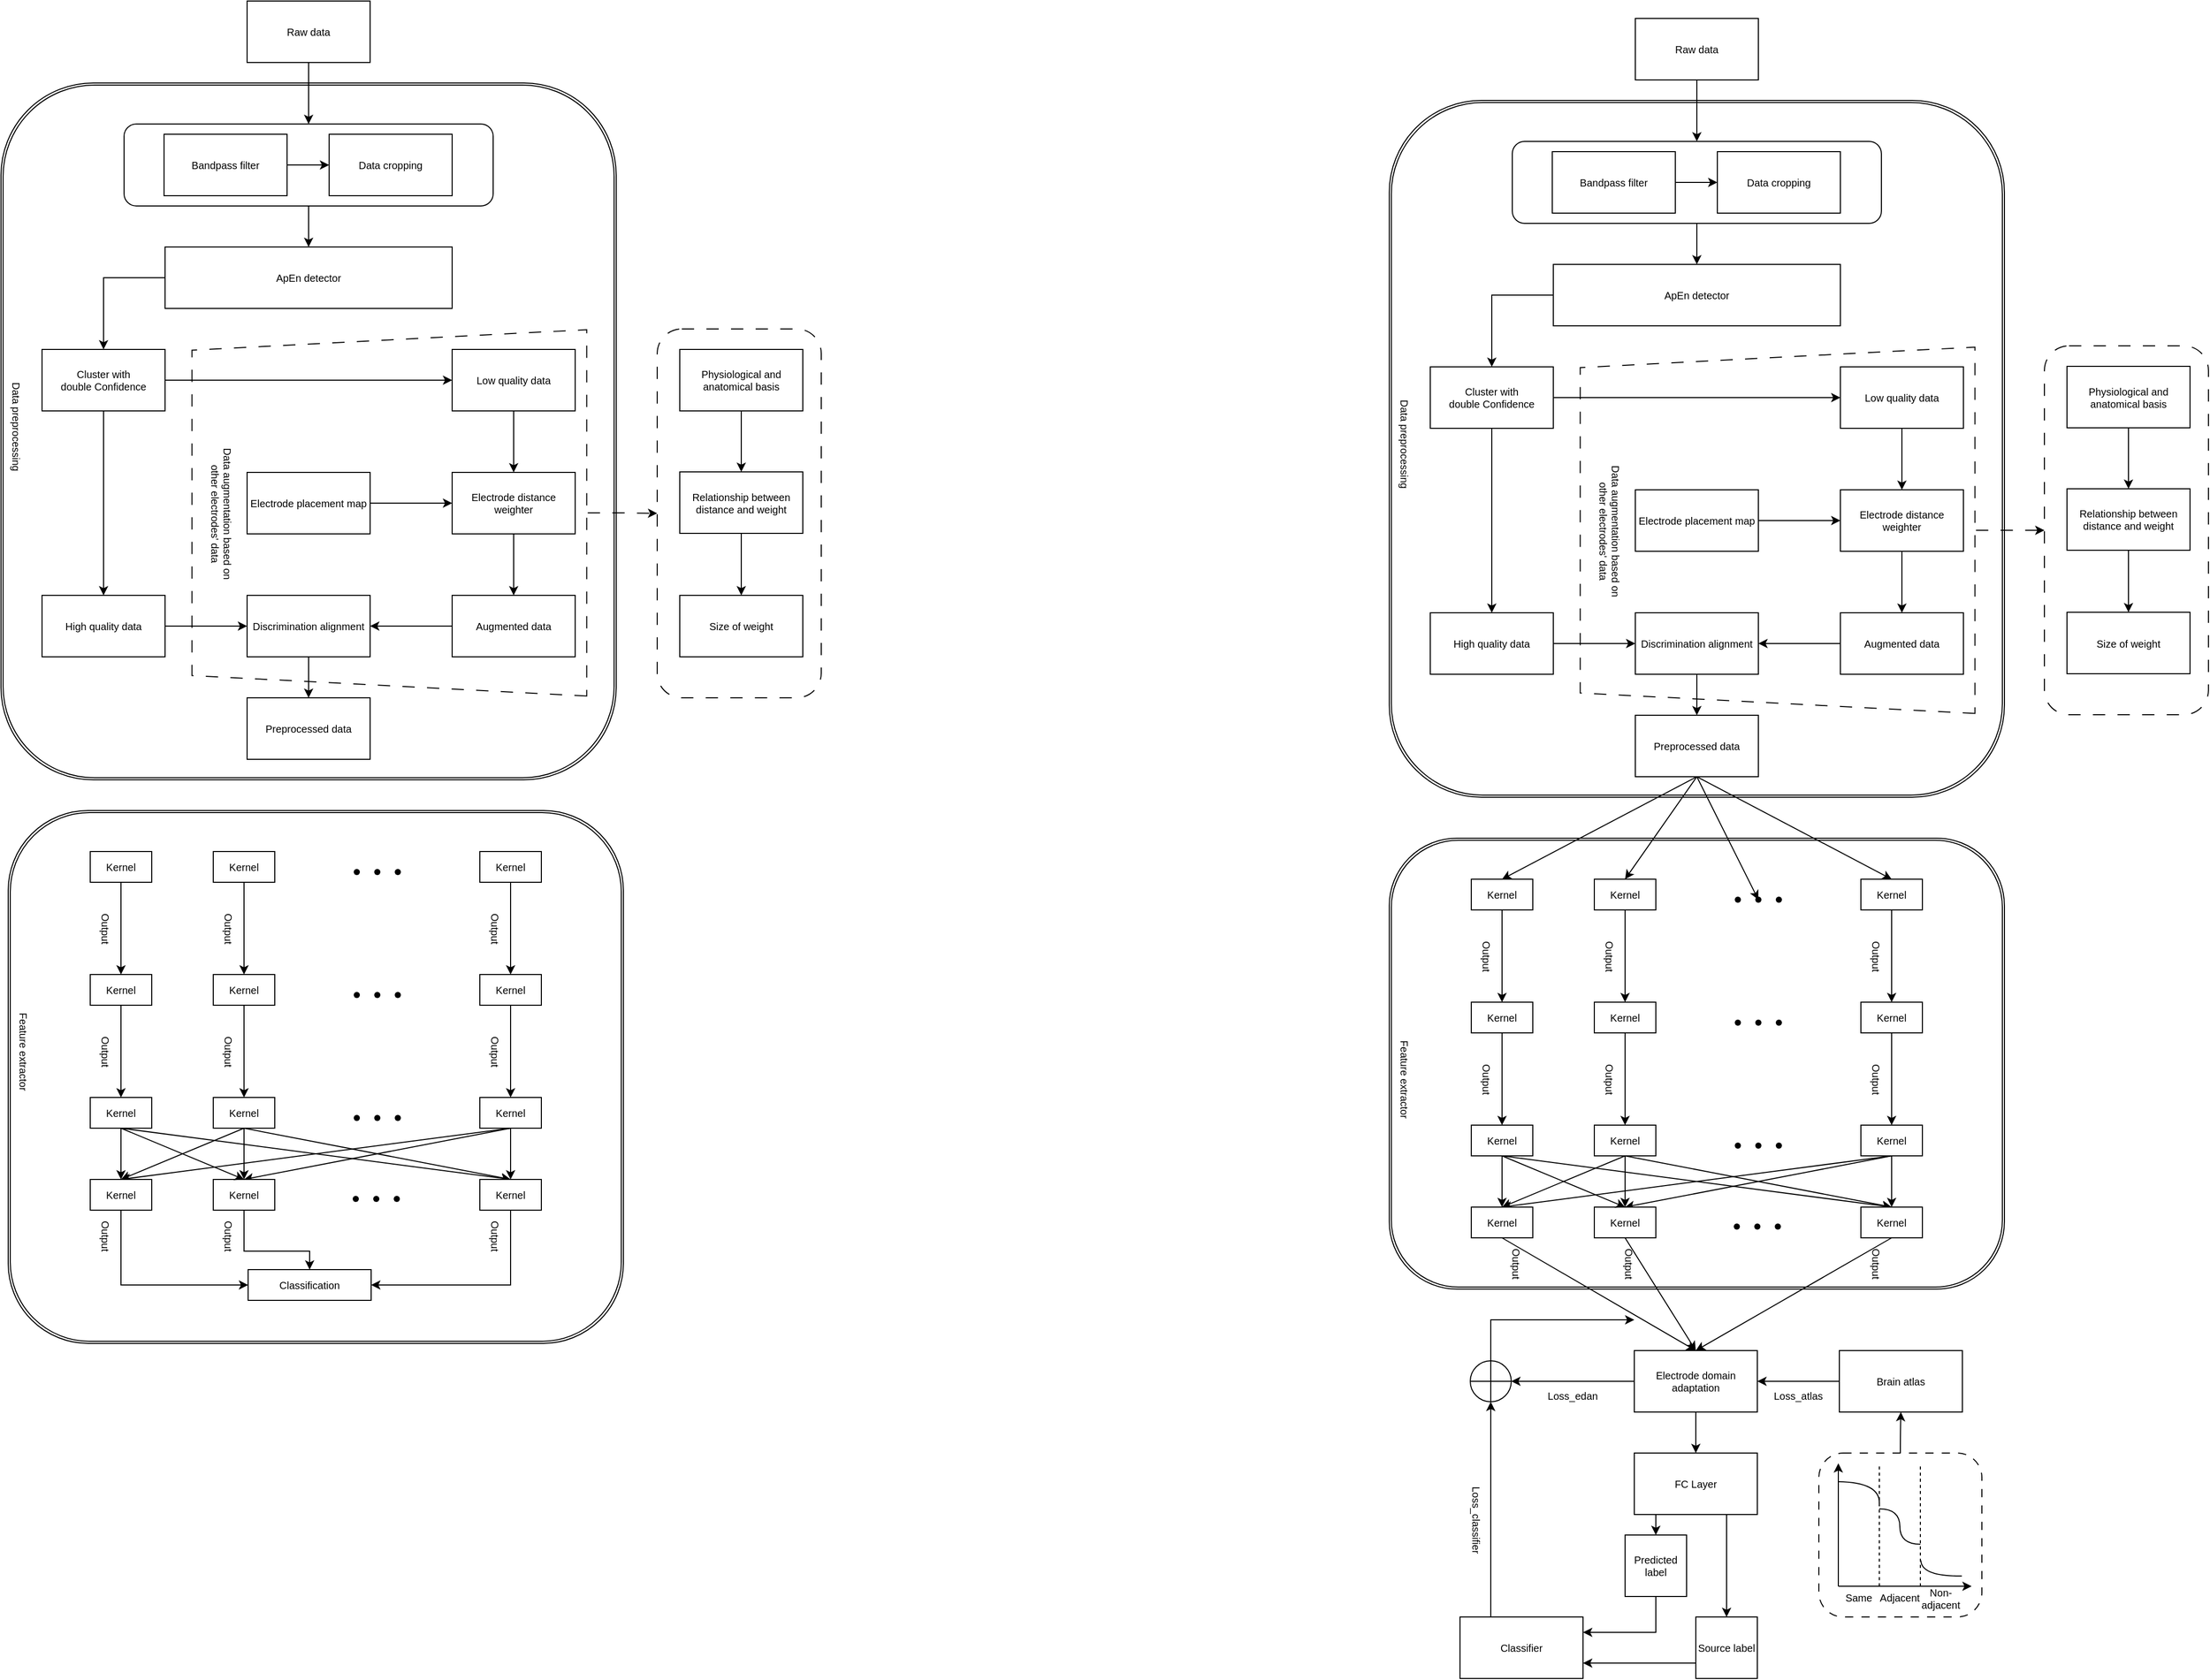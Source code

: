 <mxfile version="26.1.3">
  <diagram name="第 1 页" id="pvQhF8AryuaIjtNejtY6">
    <mxGraphModel dx="3585" dy="1975" grid="1" gridSize="10" guides="1" tooltips="1" connect="1" arrows="1" fold="1" page="1" pageScale="1" pageWidth="1169" pageHeight="1654" math="0" shadow="0">
      <root>
        <mxCell id="0" />
        <mxCell id="1" parent="0" />
        <mxCell id="T4NdSgvmd6i7ijyYlSUB-25" style="edgeStyle=orthogonalEdgeStyle;rounded=0;orthogonalLoop=1;jettySize=auto;html=1;exitX=0.5;exitY=1;exitDx=0;exitDy=0;entryX=0.5;entryY=0;entryDx=0;entryDy=0;fontSize=10;" parent="1" source="T4NdSgvmd6i7ijyYlSUB-1" target="vzksnj_4x7iH5aSXOHEv-4" edge="1">
          <mxGeometry relative="1" as="geometry" />
        </mxCell>
        <mxCell id="T4NdSgvmd6i7ijyYlSUB-1" value="Raw data" style="rounded=0;whiteSpace=wrap;html=1;fontSize=10;" parent="1" vertex="1">
          <mxGeometry x="240" width="120" height="60" as="geometry" />
        </mxCell>
        <mxCell id="ZDDg7BtM7HiDD9HuNslG-21" value="" style="rounded=1;whiteSpace=wrap;html=1;fillColor=none;dashed=1;dashPattern=12 12;fontSize=10;" parent="1" vertex="1">
          <mxGeometry x="640" y="320" width="160" height="360" as="geometry" />
        </mxCell>
        <mxCell id="T4NdSgvmd6i7ijyYlSUB-66" value="" style="shape=ext;double=1;rounded=1;whiteSpace=wrap;html=1;fillColor=none;fontSize=10;" parent="1" vertex="1">
          <mxGeometry y="80" width="600" height="680" as="geometry" />
        </mxCell>
        <mxCell id="ZDDg7BtM7HiDD9HuNslG-3" value="" style="shape=trapezoid;perimeter=trapezoidPerimeter;whiteSpace=wrap;html=1;fixedSize=1;rotation=-90;strokeWidth=1;perimeterSpacing=1;fillColor=none;dashed=1;dashPattern=12 12;fontSize=10;" parent="1" vertex="1">
          <mxGeometry x="200" y="307" width="357.5" height="385" as="geometry" />
        </mxCell>
        <mxCell id="ZDDg7BtM7HiDD9HuNslG-25" style="edgeStyle=orthogonalEdgeStyle;rounded=0;orthogonalLoop=1;jettySize=auto;html=1;exitX=0;exitY=0.5;exitDx=0;exitDy=0;entryX=0.5;entryY=0;entryDx=0;entryDy=0;fontSize=10;" parent="1" source="T4NdSgvmd6i7ijyYlSUB-2" target="ZDDg7BtM7HiDD9HuNslG-4" edge="1">
          <mxGeometry relative="1" as="geometry" />
        </mxCell>
        <mxCell id="T4NdSgvmd6i7ijyYlSUB-2" value="ApEn detector" style="rounded=0;whiteSpace=wrap;html=1;fontSize=10;" parent="1" vertex="1">
          <mxGeometry x="160" y="240" width="280" height="60" as="geometry" />
        </mxCell>
        <mxCell id="T4NdSgvmd6i7ijyYlSUB-31" style="edgeStyle=orthogonalEdgeStyle;rounded=0;orthogonalLoop=1;jettySize=auto;html=1;fontSize=10;" parent="1" source="T4NdSgvmd6i7ijyYlSUB-3" target="T4NdSgvmd6i7ijyYlSUB-8" edge="1">
          <mxGeometry relative="1" as="geometry" />
        </mxCell>
        <mxCell id="T4NdSgvmd6i7ijyYlSUB-3" value="Low quality data" style="rounded=0;whiteSpace=wrap;html=1;fontSize=10;" parent="1" vertex="1">
          <mxGeometry x="440" y="340" width="120" height="60" as="geometry" />
        </mxCell>
        <mxCell id="T4NdSgvmd6i7ijyYlSUB-34" style="edgeStyle=orthogonalEdgeStyle;rounded=0;orthogonalLoop=1;jettySize=auto;html=1;entryX=0;entryY=0.5;entryDx=0;entryDy=0;fontSize=10;" parent="1" source="T4NdSgvmd6i7ijyYlSUB-4" target="ZDDg7BtM7HiDD9HuNslG-23" edge="1">
          <mxGeometry relative="1" as="geometry">
            <Array as="points">
              <mxPoint x="240" y="610" />
            </Array>
          </mxGeometry>
        </mxCell>
        <mxCell id="T4NdSgvmd6i7ijyYlSUB-4" value="High quality data" style="rounded=0;whiteSpace=wrap;html=1;fontSize=10;" parent="1" vertex="1">
          <mxGeometry x="40" y="580" width="120" height="60" as="geometry" />
        </mxCell>
        <mxCell id="vzksnj_4x7iH5aSXOHEv-4" value="" style="rounded=1;whiteSpace=wrap;html=1;fillColor=none;fontSize=10;" parent="1" vertex="1">
          <mxGeometry x="120" y="120" width="360" height="80" as="geometry" />
        </mxCell>
        <mxCell id="T4NdSgvmd6i7ijyYlSUB-26" style="edgeStyle=orthogonalEdgeStyle;rounded=0;orthogonalLoop=1;jettySize=auto;html=1;entryX=0;entryY=0.5;entryDx=0;entryDy=0;fontSize=10;" parent="1" source="T4NdSgvmd6i7ijyYlSUB-5" target="T4NdSgvmd6i7ijyYlSUB-7" edge="1">
          <mxGeometry relative="1" as="geometry">
            <mxPoint x="319" y="160" as="targetPoint" />
          </mxGeometry>
        </mxCell>
        <mxCell id="T4NdSgvmd6i7ijyYlSUB-5" value="Bandpass filter" style="rounded=0;whiteSpace=wrap;html=1;fontSize=10;" parent="1" vertex="1">
          <mxGeometry x="159" y="130" width="120" height="60" as="geometry" />
        </mxCell>
        <mxCell id="T4NdSgvmd6i7ijyYlSUB-7" value="Data cropping" style="rounded=0;whiteSpace=wrap;html=1;fontSize=10;" parent="1" vertex="1">
          <mxGeometry x="320" y="130" width="120" height="60" as="geometry" />
        </mxCell>
        <mxCell id="T4NdSgvmd6i7ijyYlSUB-32" style="edgeStyle=orthogonalEdgeStyle;rounded=0;orthogonalLoop=1;jettySize=auto;html=1;entryX=0.5;entryY=0;entryDx=0;entryDy=0;fontSize=10;" parent="1" source="T4NdSgvmd6i7ijyYlSUB-8" target="T4NdSgvmd6i7ijyYlSUB-9" edge="1">
          <mxGeometry relative="1" as="geometry" />
        </mxCell>
        <mxCell id="T4NdSgvmd6i7ijyYlSUB-8" value="Electrode distance weighter" style="rounded=0;whiteSpace=wrap;html=1;fontSize=10;" parent="1" vertex="1">
          <mxGeometry x="440" y="460" width="120" height="60" as="geometry" />
        </mxCell>
        <mxCell id="T4NdSgvmd6i7ijyYlSUB-33" style="edgeStyle=orthogonalEdgeStyle;rounded=0;orthogonalLoop=1;jettySize=auto;html=1;entryX=1;entryY=0.5;entryDx=0;entryDy=0;fontSize=10;" parent="1" source="T4NdSgvmd6i7ijyYlSUB-9" target="ZDDg7BtM7HiDD9HuNslG-23" edge="1">
          <mxGeometry relative="1" as="geometry" />
        </mxCell>
        <mxCell id="T4NdSgvmd6i7ijyYlSUB-9" value="Augmented data" style="rounded=0;whiteSpace=wrap;html=1;fontSize=10;" parent="1" vertex="1">
          <mxGeometry x="440" y="580" width="120" height="60" as="geometry" />
        </mxCell>
        <mxCell id="T4NdSgvmd6i7ijyYlSUB-10" value="Preprocessed data" style="rounded=0;whiteSpace=wrap;html=1;fontSize=10;" parent="1" vertex="1">
          <mxGeometry x="240" y="680" width="120" height="60" as="geometry" />
        </mxCell>
        <mxCell id="T4NdSgvmd6i7ijyYlSUB-67" value="Data preprocessing" style="text;html=1;align=center;verticalAlign=middle;resizable=0;points=[];autosize=1;strokeColor=none;fillColor=none;rotation=90;fontSize=10;" parent="1" vertex="1">
          <mxGeometry x="-40" y="400" width="110" height="30" as="geometry" />
        </mxCell>
        <mxCell id="vzksnj_4x7iH5aSXOHEv-5" style="edgeStyle=orthogonalEdgeStyle;rounded=0;orthogonalLoop=1;jettySize=auto;html=1;entryX=0.5;entryY=0;entryDx=0;entryDy=0;fontSize=10;" parent="1" source="vzksnj_4x7iH5aSXOHEv-4" target="T4NdSgvmd6i7ijyYlSUB-2" edge="1">
          <mxGeometry relative="1" as="geometry" />
        </mxCell>
        <mxCell id="vzksnj_4x7iH5aSXOHEv-7" style="edgeStyle=orthogonalEdgeStyle;rounded=0;orthogonalLoop=1;jettySize=auto;html=1;entryX=0;entryY=0.5;entryDx=0;entryDy=0;fontSize=10;" parent="1" source="vzksnj_4x7iH5aSXOHEv-6" target="T4NdSgvmd6i7ijyYlSUB-8" edge="1">
          <mxGeometry relative="1" as="geometry" />
        </mxCell>
        <mxCell id="vzksnj_4x7iH5aSXOHEv-6" value="Electrode placement map" style="rounded=0;whiteSpace=wrap;html=1;fontSize=10;" parent="1" vertex="1">
          <mxGeometry x="240" y="460" width="120" height="60" as="geometry" />
        </mxCell>
        <mxCell id="ZDDg7BtM7HiDD9HuNslG-9" style="edgeStyle=orthogonalEdgeStyle;rounded=0;orthogonalLoop=1;jettySize=auto;html=1;exitX=1;exitY=0.5;exitDx=0;exitDy=0;fontSize=10;" parent="1" source="ZDDg7BtM7HiDD9HuNslG-4" target="T4NdSgvmd6i7ijyYlSUB-3" edge="1">
          <mxGeometry relative="1" as="geometry" />
        </mxCell>
        <mxCell id="ZDDg7BtM7HiDD9HuNslG-10" style="edgeStyle=orthogonalEdgeStyle;rounded=0;orthogonalLoop=1;jettySize=auto;html=1;exitX=0.5;exitY=1;exitDx=0;exitDy=0;fontSize=10;" parent="1" source="ZDDg7BtM7HiDD9HuNslG-4" target="T4NdSgvmd6i7ijyYlSUB-4" edge="1">
          <mxGeometry relative="1" as="geometry" />
        </mxCell>
        <mxCell id="ZDDg7BtM7HiDD9HuNslG-4" value="&lt;div&gt;Cluster with&lt;/div&gt;&lt;div&gt;double Confidence&lt;/div&gt;" style="rounded=0;whiteSpace=wrap;html=1;fontSize=10;" parent="1" vertex="1">
          <mxGeometry x="40" y="340" width="120" height="60" as="geometry" />
        </mxCell>
        <mxCell id="ZDDg7BtM7HiDD9HuNslG-15" value="" style="edgeStyle=orthogonalEdgeStyle;rounded=0;orthogonalLoop=1;jettySize=auto;html=1;fontSize=10;" parent="1" source="ZDDg7BtM7HiDD9HuNslG-11" target="ZDDg7BtM7HiDD9HuNslG-14" edge="1">
          <mxGeometry relative="1" as="geometry" />
        </mxCell>
        <mxCell id="ZDDg7BtM7HiDD9HuNslG-11" value="Physiological and anatomical basis" style="whiteSpace=wrap;html=1;fillColor=none;strokeWidth=1;fontSize=10;" parent="1" vertex="1">
          <mxGeometry x="662" y="340" width="120" height="60" as="geometry" />
        </mxCell>
        <mxCell id="ZDDg7BtM7HiDD9HuNslG-13" value="&lt;div&gt;Data augmentation based on&lt;/div&gt;&lt;div&gt;other electrodes&#39; data&lt;/div&gt;" style="text;html=1;align=center;verticalAlign=middle;resizable=0;points=[];autosize=1;strokeColor=none;fillColor=none;rotation=90;fontSize=10;" parent="1" vertex="1">
          <mxGeometry x="140" y="480" width="150" height="40" as="geometry" />
        </mxCell>
        <mxCell id="ZDDg7BtM7HiDD9HuNslG-19" value="" style="edgeStyle=orthogonalEdgeStyle;rounded=0;orthogonalLoop=1;jettySize=auto;html=1;fontSize=10;" parent="1" source="ZDDg7BtM7HiDD9HuNslG-14" target="ZDDg7BtM7HiDD9HuNslG-18" edge="1">
          <mxGeometry relative="1" as="geometry" />
        </mxCell>
        <mxCell id="ZDDg7BtM7HiDD9HuNslG-14" value="Relationship between distance and weight" style="whiteSpace=wrap;html=1;fillColor=none;strokeWidth=1;fontSize=10;" parent="1" vertex="1">
          <mxGeometry x="662" y="459.5" width="120" height="60" as="geometry" />
        </mxCell>
        <mxCell id="ZDDg7BtM7HiDD9HuNslG-18" value="Size of weight" style="whiteSpace=wrap;html=1;fillColor=none;strokeWidth=1;fontSize=10;" parent="1" vertex="1">
          <mxGeometry x="662" y="580" width="120" height="60" as="geometry" />
        </mxCell>
        <mxCell id="ZDDg7BtM7HiDD9HuNslG-22" style="edgeStyle=orthogonalEdgeStyle;rounded=0;orthogonalLoop=1;jettySize=auto;html=1;exitX=0.5;exitY=1;exitDx=0;exitDy=0;entryX=0;entryY=0.5;entryDx=0;entryDy=0;dashed=1;dashPattern=12 12;fontSize=10;" parent="1" source="ZDDg7BtM7HiDD9HuNslG-3" target="ZDDg7BtM7HiDD9HuNslG-21" edge="1">
          <mxGeometry relative="1" as="geometry" />
        </mxCell>
        <mxCell id="ZDDg7BtM7HiDD9HuNslG-24" style="edgeStyle=orthogonalEdgeStyle;rounded=0;orthogonalLoop=1;jettySize=auto;html=1;entryX=0.5;entryY=0;entryDx=0;entryDy=0;fontSize=10;" parent="1" source="ZDDg7BtM7HiDD9HuNslG-23" edge="1">
          <mxGeometry relative="1" as="geometry">
            <mxPoint x="300" y="680" as="targetPoint" />
          </mxGeometry>
        </mxCell>
        <mxCell id="ZDDg7BtM7HiDD9HuNslG-23" value="Discrimination alignment" style="rounded=0;whiteSpace=wrap;html=1;fontSize=10;" parent="1" vertex="1">
          <mxGeometry x="240" y="580" width="120" height="60" as="geometry" />
        </mxCell>
        <mxCell id="e_MWSZQHDiEphQTOvGXz-195" value="" style="shape=ext;double=1;rounded=1;whiteSpace=wrap;html=1;fillColor=none;fontSize=10;" vertex="1" parent="1">
          <mxGeometry x="7" y="790" width="600" height="520" as="geometry" />
        </mxCell>
        <mxCell id="e_MWSZQHDiEphQTOvGXz-196" style="edgeStyle=orthogonalEdgeStyle;rounded=0;orthogonalLoop=1;jettySize=auto;html=1;entryX=0.5;entryY=0;entryDx=0;entryDy=0;exitX=0.5;exitY=1;exitDx=0;exitDy=0;fontSize=10;" edge="1" parent="1" source="e_MWSZQHDiEphQTOvGXz-205" target="e_MWSZQHDiEphQTOvGXz-209">
          <mxGeometry relative="1" as="geometry">
            <mxPoint x="507" y="890" as="sourcePoint" />
            <mxPoint x="507" y="950" as="targetPoint" />
          </mxGeometry>
        </mxCell>
        <mxCell id="e_MWSZQHDiEphQTOvGXz-197" style="edgeStyle=orthogonalEdgeStyle;rounded=0;orthogonalLoop=1;jettySize=auto;html=1;entryX=0.5;entryY=0;entryDx=0;entryDy=0;fontSize=10;" edge="1" parent="1" source="e_MWSZQHDiEphQTOvGXz-198" target="e_MWSZQHDiEphQTOvGXz-206">
          <mxGeometry relative="1" as="geometry">
            <mxPoint x="107" y="950" as="targetPoint" />
          </mxGeometry>
        </mxCell>
        <mxCell id="e_MWSZQHDiEphQTOvGXz-198" value="Kernel" style="rounded=0;whiteSpace=wrap;html=1;fontSize=10;" vertex="1" parent="1">
          <mxGeometry x="87" y="830" width="60" height="30" as="geometry" />
        </mxCell>
        <mxCell id="e_MWSZQHDiEphQTOvGXz-199" style="edgeStyle=orthogonalEdgeStyle;rounded=0;orthogonalLoop=1;jettySize=auto;html=1;entryX=0.5;entryY=0;entryDx=0;entryDy=0;exitX=0.5;exitY=1;exitDx=0;exitDy=0;fontSize=10;" edge="1" parent="1" source="e_MWSZQHDiEphQTOvGXz-209" target="e_MWSZQHDiEphQTOvGXz-219">
          <mxGeometry relative="1" as="geometry">
            <mxPoint x="507" y="1010" as="sourcePoint" />
            <mxPoint x="507" y="1070" as="targetPoint" />
          </mxGeometry>
        </mxCell>
        <mxCell id="e_MWSZQHDiEphQTOvGXz-200" style="edgeStyle=orthogonalEdgeStyle;rounded=0;orthogonalLoop=1;jettySize=auto;html=1;entryX=0.5;entryY=0;entryDx=0;entryDy=0;exitX=0.5;exitY=1;exitDx=0;exitDy=0;fontSize=10;" edge="1" parent="1" source="e_MWSZQHDiEphQTOvGXz-206" target="e_MWSZQHDiEphQTOvGXz-211">
          <mxGeometry relative="1" as="geometry">
            <mxPoint x="107" y="1010" as="sourcePoint" />
            <mxPoint x="107" y="1070" as="targetPoint" />
          </mxGeometry>
        </mxCell>
        <mxCell id="e_MWSZQHDiEphQTOvGXz-201" style="edgeStyle=orthogonalEdgeStyle;rounded=0;orthogonalLoop=1;jettySize=auto;html=1;entryX=0.5;entryY=0;entryDx=0;entryDy=0;exitX=0.5;exitY=1;exitDx=0;exitDy=0;fontSize=10;" edge="1" parent="1" source="e_MWSZQHDiEphQTOvGXz-211" target="e_MWSZQHDiEphQTOvGXz-221">
          <mxGeometry relative="1" as="geometry">
            <mxPoint x="107" y="1130" as="sourcePoint" />
            <mxPoint x="107" y="1190" as="targetPoint" />
          </mxGeometry>
        </mxCell>
        <mxCell id="e_MWSZQHDiEphQTOvGXz-202" value="Feature extractor" style="text;html=1;align=center;verticalAlign=middle;resizable=0;points=[];autosize=1;strokeColor=none;fillColor=none;rotation=90;fontSize=10;" vertex="1" parent="1">
          <mxGeometry x="-28" y="1010" width="100" height="30" as="geometry" />
        </mxCell>
        <mxCell id="e_MWSZQHDiEphQTOvGXz-203" style="edgeStyle=orthogonalEdgeStyle;rounded=0;orthogonalLoop=1;jettySize=auto;html=1;entryX=0.5;entryY=0;entryDx=0;entryDy=0;fontSize=10;" edge="1" parent="1" source="e_MWSZQHDiEphQTOvGXz-204" target="e_MWSZQHDiEphQTOvGXz-208">
          <mxGeometry relative="1" as="geometry" />
        </mxCell>
        <mxCell id="e_MWSZQHDiEphQTOvGXz-204" value="Kernel" style="rounded=0;whiteSpace=wrap;html=1;fontSize=10;" vertex="1" parent="1">
          <mxGeometry x="207" y="830" width="60" height="30" as="geometry" />
        </mxCell>
        <mxCell id="e_MWSZQHDiEphQTOvGXz-205" value="Kernel" style="rounded=0;whiteSpace=wrap;html=1;fontSize=10;" vertex="1" parent="1">
          <mxGeometry x="467" y="830" width="60" height="30" as="geometry" />
        </mxCell>
        <mxCell id="e_MWSZQHDiEphQTOvGXz-206" value="Kernel" style="rounded=0;whiteSpace=wrap;html=1;fontSize=10;" vertex="1" parent="1">
          <mxGeometry x="87" y="950" width="60" height="30" as="geometry" />
        </mxCell>
        <mxCell id="e_MWSZQHDiEphQTOvGXz-207" style="edgeStyle=orthogonalEdgeStyle;rounded=0;orthogonalLoop=1;jettySize=auto;html=1;entryX=0.5;entryY=0;entryDx=0;entryDy=0;fontSize=10;" edge="1" parent="1" source="e_MWSZQHDiEphQTOvGXz-208" target="e_MWSZQHDiEphQTOvGXz-215">
          <mxGeometry relative="1" as="geometry" />
        </mxCell>
        <mxCell id="e_MWSZQHDiEphQTOvGXz-208" value="Kernel" style="rounded=0;whiteSpace=wrap;html=1;fontSize=10;" vertex="1" parent="1">
          <mxGeometry x="207" y="950" width="60" height="30" as="geometry" />
        </mxCell>
        <mxCell id="e_MWSZQHDiEphQTOvGXz-209" value="Kernel" style="rounded=0;whiteSpace=wrap;html=1;fontSize=10;" vertex="1" parent="1">
          <mxGeometry x="467" y="950" width="60" height="30" as="geometry" />
        </mxCell>
        <mxCell id="e_MWSZQHDiEphQTOvGXz-210" style="rounded=0;orthogonalLoop=1;jettySize=auto;html=1;exitX=0.5;exitY=1;exitDx=0;exitDy=0;entryX=0.5;entryY=0;entryDx=0;entryDy=0;fontSize=10;" edge="1" parent="1" source="e_MWSZQHDiEphQTOvGXz-211" target="e_MWSZQHDiEphQTOvGXz-225">
          <mxGeometry relative="1" as="geometry" />
        </mxCell>
        <mxCell id="e_MWSZQHDiEphQTOvGXz-211" value="Kernel" style="rounded=0;whiteSpace=wrap;html=1;fontSize=10;" vertex="1" parent="1">
          <mxGeometry x="87" y="1070" width="60" height="30" as="geometry" />
        </mxCell>
        <mxCell id="e_MWSZQHDiEphQTOvGXz-212" value="" style="edgeStyle=orthogonalEdgeStyle;rounded=0;orthogonalLoop=1;jettySize=auto;html=1;fontSize=10;" edge="1" parent="1" source="e_MWSZQHDiEphQTOvGXz-215" target="e_MWSZQHDiEphQTOvGXz-223">
          <mxGeometry relative="1" as="geometry" />
        </mxCell>
        <mxCell id="e_MWSZQHDiEphQTOvGXz-213" style="rounded=0;orthogonalLoop=1;jettySize=auto;html=1;exitX=0.5;exitY=1;exitDx=0;exitDy=0;entryX=0.5;entryY=0;entryDx=0;entryDy=0;fontSize=10;" edge="1" parent="1" source="e_MWSZQHDiEphQTOvGXz-215" target="e_MWSZQHDiEphQTOvGXz-225">
          <mxGeometry relative="1" as="geometry" />
        </mxCell>
        <mxCell id="e_MWSZQHDiEphQTOvGXz-214" style="rounded=0;orthogonalLoop=1;jettySize=auto;html=1;exitX=0.5;exitY=1;exitDx=0;exitDy=0;entryX=0.5;entryY=0;entryDx=0;entryDy=0;fontSize=10;" edge="1" parent="1" source="e_MWSZQHDiEphQTOvGXz-215" target="e_MWSZQHDiEphQTOvGXz-221">
          <mxGeometry relative="1" as="geometry" />
        </mxCell>
        <mxCell id="e_MWSZQHDiEphQTOvGXz-215" value="Kernel" style="rounded=0;whiteSpace=wrap;html=1;fontSize=10;" vertex="1" parent="1">
          <mxGeometry x="207" y="1070" width="60" height="30" as="geometry" />
        </mxCell>
        <mxCell id="e_MWSZQHDiEphQTOvGXz-216" value="" style="edgeStyle=orthogonalEdgeStyle;rounded=0;orthogonalLoop=1;jettySize=auto;html=1;fontSize=10;" edge="1" parent="1" source="e_MWSZQHDiEphQTOvGXz-219" target="e_MWSZQHDiEphQTOvGXz-225">
          <mxGeometry relative="1" as="geometry" />
        </mxCell>
        <mxCell id="e_MWSZQHDiEphQTOvGXz-217" style="rounded=0;orthogonalLoop=1;jettySize=auto;html=1;exitX=0.5;exitY=1;exitDx=0;exitDy=0;entryX=0.5;entryY=0;entryDx=0;entryDy=0;fontSize=10;" edge="1" parent="1" source="e_MWSZQHDiEphQTOvGXz-219" target="e_MWSZQHDiEphQTOvGXz-223">
          <mxGeometry relative="1" as="geometry" />
        </mxCell>
        <mxCell id="e_MWSZQHDiEphQTOvGXz-218" style="rounded=0;orthogonalLoop=1;jettySize=auto;html=1;exitX=0.5;exitY=1;exitDx=0;exitDy=0;entryX=0.5;entryY=0;entryDx=0;entryDy=0;fontSize=10;" edge="1" parent="1" source="e_MWSZQHDiEphQTOvGXz-219" target="e_MWSZQHDiEphQTOvGXz-221">
          <mxGeometry relative="1" as="geometry" />
        </mxCell>
        <mxCell id="e_MWSZQHDiEphQTOvGXz-219" value="Kernel" style="rounded=0;whiteSpace=wrap;html=1;fontSize=10;" vertex="1" parent="1">
          <mxGeometry x="467" y="1070" width="60" height="30" as="geometry" />
        </mxCell>
        <mxCell id="e_MWSZQHDiEphQTOvGXz-220" style="edgeStyle=orthogonalEdgeStyle;rounded=0;orthogonalLoop=1;jettySize=auto;html=1;exitX=0.5;exitY=1;exitDx=0;exitDy=0;entryX=0;entryY=0.5;entryDx=0;entryDy=0;fontSize=10;" edge="1" parent="1" source="e_MWSZQHDiEphQTOvGXz-221" target="e_MWSZQHDiEphQTOvGXz-227">
          <mxGeometry relative="1" as="geometry" />
        </mxCell>
        <mxCell id="e_MWSZQHDiEphQTOvGXz-221" value="Kernel" style="rounded=0;whiteSpace=wrap;html=1;fontSize=10;" vertex="1" parent="1">
          <mxGeometry x="87" y="1150" width="60" height="30" as="geometry" />
        </mxCell>
        <mxCell id="e_MWSZQHDiEphQTOvGXz-222" style="edgeStyle=orthogonalEdgeStyle;rounded=0;orthogonalLoop=1;jettySize=auto;html=1;exitX=0.5;exitY=1;exitDx=0;exitDy=0;entryX=0.5;entryY=0;entryDx=0;entryDy=0;fontSize=10;" edge="1" parent="1" source="e_MWSZQHDiEphQTOvGXz-223" target="e_MWSZQHDiEphQTOvGXz-227">
          <mxGeometry relative="1" as="geometry">
            <Array as="points">
              <mxPoint x="237" y="1220" />
              <mxPoint x="301" y="1220" />
            </Array>
          </mxGeometry>
        </mxCell>
        <mxCell id="e_MWSZQHDiEphQTOvGXz-223" value="Kernel" style="rounded=0;whiteSpace=wrap;html=1;fontSize=10;" vertex="1" parent="1">
          <mxGeometry x="207" y="1150" width="60" height="30" as="geometry" />
        </mxCell>
        <mxCell id="e_MWSZQHDiEphQTOvGXz-224" style="edgeStyle=orthogonalEdgeStyle;rounded=0;orthogonalLoop=1;jettySize=auto;html=1;exitX=0.5;exitY=1;exitDx=0;exitDy=0;entryX=1;entryY=0.5;entryDx=0;entryDy=0;fontSize=10;" edge="1" parent="1" source="e_MWSZQHDiEphQTOvGXz-225" target="e_MWSZQHDiEphQTOvGXz-227">
          <mxGeometry relative="1" as="geometry" />
        </mxCell>
        <mxCell id="e_MWSZQHDiEphQTOvGXz-225" value="Kernel" style="rounded=0;whiteSpace=wrap;html=1;fontSize=10;" vertex="1" parent="1">
          <mxGeometry x="467" y="1150" width="60" height="30" as="geometry" />
        </mxCell>
        <mxCell id="e_MWSZQHDiEphQTOvGXz-226" value="" style="endArrow=classic;html=1;rounded=0;exitX=0.5;exitY=1;exitDx=0;exitDy=0;entryX=0.5;entryY=0;entryDx=0;entryDy=0;fontSize=10;" edge="1" parent="1" source="e_MWSZQHDiEphQTOvGXz-211" target="e_MWSZQHDiEphQTOvGXz-223">
          <mxGeometry width="50" height="50" relative="1" as="geometry">
            <mxPoint x="177" y="1120" as="sourcePoint" />
            <mxPoint x="227" y="1070" as="targetPoint" />
          </mxGeometry>
        </mxCell>
        <mxCell id="e_MWSZQHDiEphQTOvGXz-227" value="Classification" style="rounded=0;whiteSpace=wrap;html=1;fontSize=10;" vertex="1" parent="1">
          <mxGeometry x="241" y="1238" width="120" height="30" as="geometry" />
        </mxCell>
        <mxCell id="e_MWSZQHDiEphQTOvGXz-228" value="" style="group;fontSize=10;" vertex="1" connectable="0" parent="1">
          <mxGeometry x="337" y="840" width="60" height="20" as="geometry" />
        </mxCell>
        <mxCell id="e_MWSZQHDiEphQTOvGXz-229" value="" style="shape=waypoint;sketch=0;fillStyle=solid;size=6;pointerEvents=1;points=[];fillColor=none;resizable=0;rotatable=0;perimeter=centerPerimeter;snapToPoint=1;fontSize=10;" vertex="1" parent="e_MWSZQHDiEphQTOvGXz-228">
          <mxGeometry width="20" height="20" as="geometry" />
        </mxCell>
        <mxCell id="e_MWSZQHDiEphQTOvGXz-230" value="" style="shape=waypoint;sketch=0;fillStyle=solid;size=6;pointerEvents=1;points=[];fillColor=none;resizable=0;rotatable=0;perimeter=centerPerimeter;snapToPoint=1;fontSize=10;" vertex="1" parent="e_MWSZQHDiEphQTOvGXz-228">
          <mxGeometry x="20" width="20" height="20" as="geometry" />
        </mxCell>
        <mxCell id="e_MWSZQHDiEphQTOvGXz-231" value="" style="shape=waypoint;sketch=0;fillStyle=solid;size=6;pointerEvents=1;points=[];fillColor=none;resizable=0;rotatable=0;perimeter=centerPerimeter;snapToPoint=1;fontSize=10;" vertex="1" parent="e_MWSZQHDiEphQTOvGXz-228">
          <mxGeometry x="40" width="20" height="20" as="geometry" />
        </mxCell>
        <mxCell id="e_MWSZQHDiEphQTOvGXz-232" value="" style="group;fontSize=10;" vertex="1" connectable="0" parent="1">
          <mxGeometry x="337" y="960" width="60" height="20" as="geometry" />
        </mxCell>
        <mxCell id="e_MWSZQHDiEphQTOvGXz-233" value="" style="shape=waypoint;sketch=0;fillStyle=solid;size=6;pointerEvents=1;points=[];fillColor=none;resizable=0;rotatable=0;perimeter=centerPerimeter;snapToPoint=1;fontSize=10;" vertex="1" parent="e_MWSZQHDiEphQTOvGXz-232">
          <mxGeometry width="20" height="20" as="geometry" />
        </mxCell>
        <mxCell id="e_MWSZQHDiEphQTOvGXz-234" value="" style="shape=waypoint;sketch=0;fillStyle=solid;size=6;pointerEvents=1;points=[];fillColor=none;resizable=0;rotatable=0;perimeter=centerPerimeter;snapToPoint=1;fontSize=10;" vertex="1" parent="e_MWSZQHDiEphQTOvGXz-232">
          <mxGeometry x="20" width="20" height="20" as="geometry" />
        </mxCell>
        <mxCell id="e_MWSZQHDiEphQTOvGXz-235" value="" style="shape=waypoint;sketch=0;fillStyle=solid;size=6;pointerEvents=1;points=[];fillColor=none;resizable=0;rotatable=0;perimeter=centerPerimeter;snapToPoint=1;fontSize=10;" vertex="1" parent="e_MWSZQHDiEphQTOvGXz-232">
          <mxGeometry x="40" width="20" height="20" as="geometry" />
        </mxCell>
        <mxCell id="e_MWSZQHDiEphQTOvGXz-236" value="" style="group;fontSize=10;" vertex="1" connectable="0" parent="1">
          <mxGeometry x="337" y="1080" width="60" height="20" as="geometry" />
        </mxCell>
        <mxCell id="e_MWSZQHDiEphQTOvGXz-237" value="" style="shape=waypoint;sketch=0;fillStyle=solid;size=6;pointerEvents=1;points=[];fillColor=none;resizable=0;rotatable=0;perimeter=centerPerimeter;snapToPoint=1;fontSize=10;" vertex="1" parent="e_MWSZQHDiEphQTOvGXz-236">
          <mxGeometry width="20" height="20" as="geometry" />
        </mxCell>
        <mxCell id="e_MWSZQHDiEphQTOvGXz-238" value="" style="shape=waypoint;sketch=0;fillStyle=solid;size=6;pointerEvents=1;points=[];fillColor=none;resizable=0;rotatable=0;perimeter=centerPerimeter;snapToPoint=1;fontSize=10;" vertex="1" parent="e_MWSZQHDiEphQTOvGXz-236">
          <mxGeometry x="20" width="20" height="20" as="geometry" />
        </mxCell>
        <mxCell id="e_MWSZQHDiEphQTOvGXz-239" value="" style="shape=waypoint;sketch=0;fillStyle=solid;size=6;pointerEvents=1;points=[];fillColor=none;resizable=0;rotatable=0;perimeter=centerPerimeter;snapToPoint=1;fontSize=10;" vertex="1" parent="e_MWSZQHDiEphQTOvGXz-236">
          <mxGeometry x="40" width="20" height="20" as="geometry" />
        </mxCell>
        <mxCell id="e_MWSZQHDiEphQTOvGXz-240" value="Output" style="text;html=1;align=center;verticalAlign=middle;resizable=0;points=[];autosize=1;strokeColor=none;fillColor=none;rotation=90;fontSize=10;" vertex="1" parent="1">
          <mxGeometry x="77" y="890" width="50" height="30" as="geometry" />
        </mxCell>
        <mxCell id="e_MWSZQHDiEphQTOvGXz-241" value="Output" style="text;html=1;align=center;verticalAlign=middle;resizable=0;points=[];autosize=1;strokeColor=none;fillColor=none;rotation=90;fontSize=10;" vertex="1" parent="1">
          <mxGeometry x="197" y="890" width="50" height="30" as="geometry" />
        </mxCell>
        <mxCell id="e_MWSZQHDiEphQTOvGXz-242" value="Output" style="text;html=1;align=center;verticalAlign=middle;resizable=0;points=[];autosize=1;strokeColor=none;fillColor=none;rotation=90;fontSize=10;" vertex="1" parent="1">
          <mxGeometry x="457" y="890" width="50" height="30" as="geometry" />
        </mxCell>
        <mxCell id="e_MWSZQHDiEphQTOvGXz-243" value="Output" style="text;html=1;align=center;verticalAlign=middle;resizable=0;points=[];autosize=1;strokeColor=none;fillColor=none;rotation=90;fontSize=10;" vertex="1" parent="1">
          <mxGeometry x="77" y="1010" width="50" height="30" as="geometry" />
        </mxCell>
        <mxCell id="e_MWSZQHDiEphQTOvGXz-244" value="Output" style="text;html=1;align=center;verticalAlign=middle;resizable=0;points=[];autosize=1;strokeColor=none;fillColor=none;rotation=90;fontSize=10;" vertex="1" parent="1">
          <mxGeometry x="197" y="1010" width="50" height="30" as="geometry" />
        </mxCell>
        <mxCell id="e_MWSZQHDiEphQTOvGXz-245" value="Output" style="text;html=1;align=center;verticalAlign=middle;resizable=0;points=[];autosize=1;strokeColor=none;fillColor=none;rotation=90;fontSize=10;" vertex="1" parent="1">
          <mxGeometry x="457" y="1010" width="50" height="30" as="geometry" />
        </mxCell>
        <mxCell id="e_MWSZQHDiEphQTOvGXz-246" value="Output" style="text;html=1;align=center;verticalAlign=middle;resizable=0;points=[];autosize=1;strokeColor=none;fillColor=none;rotation=90;fontSize=10;" vertex="1" parent="1">
          <mxGeometry x="77" y="1190" width="50" height="30" as="geometry" />
        </mxCell>
        <mxCell id="e_MWSZQHDiEphQTOvGXz-247" value="Output" style="text;html=1;align=center;verticalAlign=middle;resizable=0;points=[];autosize=1;strokeColor=none;fillColor=none;rotation=90;fontSize=10;" vertex="1" parent="1">
          <mxGeometry x="197" y="1190" width="50" height="30" as="geometry" />
        </mxCell>
        <mxCell id="e_MWSZQHDiEphQTOvGXz-248" value="Output" style="text;html=1;align=center;verticalAlign=middle;resizable=0;points=[];autosize=1;strokeColor=none;fillColor=none;rotation=90;fontSize=10;" vertex="1" parent="1">
          <mxGeometry x="457" y="1190" width="50" height="30" as="geometry" />
        </mxCell>
        <mxCell id="e_MWSZQHDiEphQTOvGXz-249" value="" style="group;fontSize=10;" vertex="1" connectable="0" parent="1">
          <mxGeometry x="336" y="1159" width="60" height="20" as="geometry" />
        </mxCell>
        <mxCell id="e_MWSZQHDiEphQTOvGXz-250" value="" style="shape=waypoint;sketch=0;fillStyle=solid;size=6;pointerEvents=1;points=[];fillColor=none;resizable=0;rotatable=0;perimeter=centerPerimeter;snapToPoint=1;fontSize=10;" vertex="1" parent="e_MWSZQHDiEphQTOvGXz-249">
          <mxGeometry width="20" height="20" as="geometry" />
        </mxCell>
        <mxCell id="e_MWSZQHDiEphQTOvGXz-251" value="" style="shape=waypoint;sketch=0;fillStyle=solid;size=6;pointerEvents=1;points=[];fillColor=none;resizable=0;rotatable=0;perimeter=centerPerimeter;snapToPoint=1;fontSize=10;" vertex="1" parent="e_MWSZQHDiEphQTOvGXz-249">
          <mxGeometry x="20" width="20" height="20" as="geometry" />
        </mxCell>
        <mxCell id="e_MWSZQHDiEphQTOvGXz-252" value="" style="shape=waypoint;sketch=0;fillStyle=solid;size=6;pointerEvents=1;points=[];fillColor=none;resizable=0;rotatable=0;perimeter=centerPerimeter;snapToPoint=1;fontSize=10;" vertex="1" parent="e_MWSZQHDiEphQTOvGXz-249">
          <mxGeometry x="40" width="20" height="20" as="geometry" />
        </mxCell>
        <mxCell id="e_MWSZQHDiEphQTOvGXz-282" value="" style="group" vertex="1" connectable="0" parent="1">
          <mxGeometry x="1354" y="17" width="799" height="1620" as="geometry" />
        </mxCell>
        <mxCell id="e_MWSZQHDiEphQTOvGXz-43" style="edgeStyle=orthogonalEdgeStyle;rounded=0;orthogonalLoop=1;jettySize=auto;html=1;exitX=0.5;exitY=1;exitDx=0;exitDy=0;entryX=0.5;entryY=0;entryDx=0;entryDy=0;fontSize=10;" edge="1" parent="e_MWSZQHDiEphQTOvGXz-282" source="e_MWSZQHDiEphQTOvGXz-46" target="e_MWSZQHDiEphQTOvGXz-50">
          <mxGeometry relative="1" as="geometry" />
        </mxCell>
        <mxCell id="e_MWSZQHDiEphQTOvGXz-45" style="edgeStyle=orthogonalEdgeStyle;rounded=0;orthogonalLoop=1;jettySize=auto;html=1;entryX=1;entryY=0.5;entryDx=0;entryDy=0;fontSize=10;" edge="1" parent="e_MWSZQHDiEphQTOvGXz-282" source="e_MWSZQHDiEphQTOvGXz-46" target="e_MWSZQHDiEphQTOvGXz-256">
          <mxGeometry relative="1" as="geometry">
            <mxPoint x="129" y="1330" as="targetPoint" />
          </mxGeometry>
        </mxCell>
        <mxCell id="e_MWSZQHDiEphQTOvGXz-46" value="Electrode domain adaptation" style="rounded=0;whiteSpace=wrap;html=1;fontSize=10;" vertex="1" parent="e_MWSZQHDiEphQTOvGXz-282">
          <mxGeometry x="239" y="1300" width="120" height="60" as="geometry" />
        </mxCell>
        <mxCell id="e_MWSZQHDiEphQTOvGXz-47" style="edgeStyle=orthogonalEdgeStyle;rounded=0;orthogonalLoop=1;jettySize=auto;html=1;exitX=0.25;exitY=1;exitDx=0;exitDy=0;entryX=0.5;entryY=0;entryDx=0;entryDy=0;fontSize=10;" edge="1" parent="e_MWSZQHDiEphQTOvGXz-282" source="e_MWSZQHDiEphQTOvGXz-50" target="e_MWSZQHDiEphQTOvGXz-55">
          <mxGeometry relative="1" as="geometry" />
        </mxCell>
        <mxCell id="e_MWSZQHDiEphQTOvGXz-48" style="edgeStyle=orthogonalEdgeStyle;rounded=0;orthogonalLoop=1;jettySize=auto;html=1;exitX=0.75;exitY=1;exitDx=0;exitDy=0;entryX=0.5;entryY=0;entryDx=0;entryDy=0;fontSize=10;" edge="1" parent="e_MWSZQHDiEphQTOvGXz-282" source="e_MWSZQHDiEphQTOvGXz-50" target="e_MWSZQHDiEphQTOvGXz-53">
          <mxGeometry relative="1" as="geometry" />
        </mxCell>
        <mxCell id="e_MWSZQHDiEphQTOvGXz-50" value="FC Layer" style="rounded=0;whiteSpace=wrap;html=1;fontSize=10;" vertex="1" parent="e_MWSZQHDiEphQTOvGXz-282">
          <mxGeometry x="239" y="1400" width="120" height="60" as="geometry" />
        </mxCell>
        <mxCell id="e_MWSZQHDiEphQTOvGXz-259" style="edgeStyle=orthogonalEdgeStyle;rounded=0;orthogonalLoop=1;jettySize=auto;html=1;exitX=0;exitY=0.75;exitDx=0;exitDy=0;entryX=1;entryY=0.75;entryDx=0;entryDy=0;fontSize=10;" edge="1" parent="e_MWSZQHDiEphQTOvGXz-282" source="e_MWSZQHDiEphQTOvGXz-53" target="e_MWSZQHDiEphQTOvGXz-255">
          <mxGeometry relative="1" as="geometry" />
        </mxCell>
        <mxCell id="e_MWSZQHDiEphQTOvGXz-53" value="Source label" style="rounded=0;whiteSpace=wrap;html=1;fontSize=10;" vertex="1" parent="e_MWSZQHDiEphQTOvGXz-282">
          <mxGeometry x="299" y="1560" width="60" height="60" as="geometry" />
        </mxCell>
        <mxCell id="e_MWSZQHDiEphQTOvGXz-257" style="edgeStyle=orthogonalEdgeStyle;rounded=0;orthogonalLoop=1;jettySize=auto;html=1;exitX=0.5;exitY=1;exitDx=0;exitDy=0;entryX=1;entryY=0.25;entryDx=0;entryDy=0;fontSize=10;" edge="1" parent="e_MWSZQHDiEphQTOvGXz-282" source="e_MWSZQHDiEphQTOvGXz-55" target="e_MWSZQHDiEphQTOvGXz-255">
          <mxGeometry relative="1" as="geometry" />
        </mxCell>
        <mxCell id="e_MWSZQHDiEphQTOvGXz-55" value="Predicted label" style="rounded=0;whiteSpace=wrap;html=1;fontSize=10;" vertex="1" parent="e_MWSZQHDiEphQTOvGXz-282">
          <mxGeometry x="230" y="1480" width="60" height="60" as="geometry" />
        </mxCell>
        <mxCell id="e_MWSZQHDiEphQTOvGXz-70" style="edgeStyle=orthogonalEdgeStyle;rounded=0;orthogonalLoop=1;jettySize=auto;html=1;fontSize=10;" edge="1" parent="e_MWSZQHDiEphQTOvGXz-282" source="e_MWSZQHDiEphQTOvGXz-71" target="e_MWSZQHDiEphQTOvGXz-46">
          <mxGeometry relative="1" as="geometry" />
        </mxCell>
        <mxCell id="e_MWSZQHDiEphQTOvGXz-71" value="Brain atlas" style="rounded=0;whiteSpace=wrap;html=1;fontSize=10;" vertex="1" parent="e_MWSZQHDiEphQTOvGXz-282">
          <mxGeometry x="439" y="1300" width="120" height="60" as="geometry" />
        </mxCell>
        <mxCell id="e_MWSZQHDiEphQTOvGXz-72" style="edgeStyle=orthogonalEdgeStyle;rounded=0;orthogonalLoop=1;jettySize=auto;html=1;exitX=0.5;exitY=1;exitDx=0;exitDy=0;entryX=0.5;entryY=0;entryDx=0;entryDy=0;fontSize=10;" edge="1" parent="e_MWSZQHDiEphQTOvGXz-282" source="e_MWSZQHDiEphQTOvGXz-73" target="e_MWSZQHDiEphQTOvGXz-83">
          <mxGeometry relative="1" as="geometry" />
        </mxCell>
        <mxCell id="e_MWSZQHDiEphQTOvGXz-73" value="Raw data" style="rounded=0;whiteSpace=wrap;html=1;fontSize=10;" vertex="1" parent="e_MWSZQHDiEphQTOvGXz-282">
          <mxGeometry x="240" width="120" height="60" as="geometry" />
        </mxCell>
        <mxCell id="e_MWSZQHDiEphQTOvGXz-74" value="" style="rounded=1;whiteSpace=wrap;html=1;fillColor=none;dashed=1;dashPattern=12 12;fontSize=10;" vertex="1" parent="e_MWSZQHDiEphQTOvGXz-282">
          <mxGeometry x="639" y="319.5" width="160" height="360" as="geometry" />
        </mxCell>
        <mxCell id="e_MWSZQHDiEphQTOvGXz-75" value="" style="shape=ext;double=1;rounded=1;whiteSpace=wrap;html=1;fillColor=none;fontSize=10;" vertex="1" parent="e_MWSZQHDiEphQTOvGXz-282">
          <mxGeometry y="80" width="600" height="680" as="geometry" />
        </mxCell>
        <mxCell id="e_MWSZQHDiEphQTOvGXz-76" value="" style="shape=trapezoid;perimeter=trapezoidPerimeter;whiteSpace=wrap;html=1;fixedSize=1;rotation=-90;strokeWidth=1;perimeterSpacing=1;fillColor=none;dashed=1;dashPattern=12 12;fontSize=10;" vertex="1" parent="e_MWSZQHDiEphQTOvGXz-282">
          <mxGeometry x="200" y="307" width="357.5" height="385" as="geometry" />
        </mxCell>
        <mxCell id="e_MWSZQHDiEphQTOvGXz-77" style="edgeStyle=orthogonalEdgeStyle;rounded=0;orthogonalLoop=1;jettySize=auto;html=1;exitX=0;exitY=0.5;exitDx=0;exitDy=0;entryX=0.5;entryY=0;entryDx=0;entryDy=0;fontSize=10;" edge="1" parent="e_MWSZQHDiEphQTOvGXz-282" source="e_MWSZQHDiEphQTOvGXz-78" target="e_MWSZQHDiEphQTOvGXz-98">
          <mxGeometry relative="1" as="geometry" />
        </mxCell>
        <mxCell id="e_MWSZQHDiEphQTOvGXz-78" value="ApEn detector" style="rounded=0;whiteSpace=wrap;html=1;fontSize=10;" vertex="1" parent="e_MWSZQHDiEphQTOvGXz-282">
          <mxGeometry x="160" y="240" width="280" height="60" as="geometry" />
        </mxCell>
        <mxCell id="e_MWSZQHDiEphQTOvGXz-79" style="edgeStyle=orthogonalEdgeStyle;rounded=0;orthogonalLoop=1;jettySize=auto;html=1;fontSize=10;" edge="1" parent="e_MWSZQHDiEphQTOvGXz-282" source="e_MWSZQHDiEphQTOvGXz-80" target="e_MWSZQHDiEphQTOvGXz-88">
          <mxGeometry relative="1" as="geometry" />
        </mxCell>
        <mxCell id="e_MWSZQHDiEphQTOvGXz-80" value="Low quality data" style="rounded=0;whiteSpace=wrap;html=1;fontSize=10;" vertex="1" parent="e_MWSZQHDiEphQTOvGXz-282">
          <mxGeometry x="440" y="340" width="120" height="60" as="geometry" />
        </mxCell>
        <mxCell id="e_MWSZQHDiEphQTOvGXz-81" style="edgeStyle=orthogonalEdgeStyle;rounded=0;orthogonalLoop=1;jettySize=auto;html=1;entryX=0;entryY=0.5;entryDx=0;entryDy=0;fontSize=10;" edge="1" parent="e_MWSZQHDiEphQTOvGXz-282" source="e_MWSZQHDiEphQTOvGXz-82" target="e_MWSZQHDiEphQTOvGXz-107">
          <mxGeometry relative="1" as="geometry">
            <Array as="points">
              <mxPoint x="240" y="610" />
            </Array>
          </mxGeometry>
        </mxCell>
        <mxCell id="e_MWSZQHDiEphQTOvGXz-82" value="High quality data" style="rounded=0;whiteSpace=wrap;html=1;fontSize=10;" vertex="1" parent="e_MWSZQHDiEphQTOvGXz-282">
          <mxGeometry x="40" y="580" width="120" height="60" as="geometry" />
        </mxCell>
        <mxCell id="e_MWSZQHDiEphQTOvGXz-83" value="" style="rounded=1;whiteSpace=wrap;html=1;fillColor=none;fontSize=10;" vertex="1" parent="e_MWSZQHDiEphQTOvGXz-282">
          <mxGeometry x="120" y="120" width="360" height="80" as="geometry" />
        </mxCell>
        <mxCell id="e_MWSZQHDiEphQTOvGXz-84" style="edgeStyle=orthogonalEdgeStyle;rounded=0;orthogonalLoop=1;jettySize=auto;html=1;entryX=0;entryY=0.5;entryDx=0;entryDy=0;fontSize=10;" edge="1" parent="e_MWSZQHDiEphQTOvGXz-282" source="e_MWSZQHDiEphQTOvGXz-85" target="e_MWSZQHDiEphQTOvGXz-86">
          <mxGeometry relative="1" as="geometry">
            <mxPoint x="319" y="160" as="targetPoint" />
          </mxGeometry>
        </mxCell>
        <mxCell id="e_MWSZQHDiEphQTOvGXz-85" value="Bandpass filter" style="rounded=0;whiteSpace=wrap;html=1;fontSize=10;" vertex="1" parent="e_MWSZQHDiEphQTOvGXz-282">
          <mxGeometry x="159" y="130" width="120" height="60" as="geometry" />
        </mxCell>
        <mxCell id="e_MWSZQHDiEphQTOvGXz-86" value="Data cropping" style="rounded=0;whiteSpace=wrap;html=1;fontSize=10;" vertex="1" parent="e_MWSZQHDiEphQTOvGXz-282">
          <mxGeometry x="320" y="130" width="120" height="60" as="geometry" />
        </mxCell>
        <mxCell id="e_MWSZQHDiEphQTOvGXz-87" style="edgeStyle=orthogonalEdgeStyle;rounded=0;orthogonalLoop=1;jettySize=auto;html=1;entryX=0.5;entryY=0;entryDx=0;entryDy=0;fontSize=10;" edge="1" parent="e_MWSZQHDiEphQTOvGXz-282" source="e_MWSZQHDiEphQTOvGXz-88" target="e_MWSZQHDiEphQTOvGXz-90">
          <mxGeometry relative="1" as="geometry" />
        </mxCell>
        <mxCell id="e_MWSZQHDiEphQTOvGXz-88" value="Electrode distance weighter" style="rounded=0;whiteSpace=wrap;html=1;fontSize=10;" vertex="1" parent="e_MWSZQHDiEphQTOvGXz-282">
          <mxGeometry x="440" y="460" width="120" height="60" as="geometry" />
        </mxCell>
        <mxCell id="e_MWSZQHDiEphQTOvGXz-89" style="edgeStyle=orthogonalEdgeStyle;rounded=0;orthogonalLoop=1;jettySize=auto;html=1;entryX=1;entryY=0.5;entryDx=0;entryDy=0;fontSize=10;" edge="1" parent="e_MWSZQHDiEphQTOvGXz-282" source="e_MWSZQHDiEphQTOvGXz-90" target="e_MWSZQHDiEphQTOvGXz-107">
          <mxGeometry relative="1" as="geometry" />
        </mxCell>
        <mxCell id="e_MWSZQHDiEphQTOvGXz-90" value="Augmented data" style="rounded=0;whiteSpace=wrap;html=1;fontSize=10;" vertex="1" parent="e_MWSZQHDiEphQTOvGXz-282">
          <mxGeometry x="440" y="580" width="120" height="60" as="geometry" />
        </mxCell>
        <mxCell id="e_MWSZQHDiEphQTOvGXz-187" style="rounded=0;orthogonalLoop=1;jettySize=auto;html=1;exitX=0.5;exitY=1;exitDx=0;exitDy=0;entryX=0.5;entryY=0;entryDx=0;entryDy=0;fontSize=10;" edge="1" parent="e_MWSZQHDiEphQTOvGXz-282" source="e_MWSZQHDiEphQTOvGXz-91" target="e_MWSZQHDiEphQTOvGXz-112">
          <mxGeometry relative="1" as="geometry" />
        </mxCell>
        <mxCell id="e_MWSZQHDiEphQTOvGXz-188" style="rounded=0;orthogonalLoop=1;jettySize=auto;html=1;exitX=0.5;exitY=1;exitDx=0;exitDy=0;entryX=0.5;entryY=0;entryDx=0;entryDy=0;fontSize=10;" edge="1" parent="e_MWSZQHDiEphQTOvGXz-282" source="e_MWSZQHDiEphQTOvGXz-91" target="e_MWSZQHDiEphQTOvGXz-132">
          <mxGeometry relative="1" as="geometry" />
        </mxCell>
        <mxCell id="e_MWSZQHDiEphQTOvGXz-189" style="rounded=0;orthogonalLoop=1;jettySize=auto;html=1;exitX=0.5;exitY=1;exitDx=0;exitDy=0;entryX=0.5;entryY=0;entryDx=0;entryDy=0;fontSize=10;" edge="1" parent="e_MWSZQHDiEphQTOvGXz-282" source="e_MWSZQHDiEphQTOvGXz-91" target="e_MWSZQHDiEphQTOvGXz-133">
          <mxGeometry relative="1" as="geometry" />
        </mxCell>
        <mxCell id="e_MWSZQHDiEphQTOvGXz-91" value="Preprocessed data" style="rounded=0;whiteSpace=wrap;html=1;fontSize=10;" vertex="1" parent="e_MWSZQHDiEphQTOvGXz-282">
          <mxGeometry x="240" y="680" width="120" height="60" as="geometry" />
        </mxCell>
        <mxCell id="e_MWSZQHDiEphQTOvGXz-92" value="Data preprocessing" style="text;html=1;align=center;verticalAlign=middle;resizable=0;points=[];autosize=1;strokeColor=none;fillColor=none;rotation=90;fontSize=10;" vertex="1" parent="e_MWSZQHDiEphQTOvGXz-282">
          <mxGeometry x="-40" y="400" width="110" height="30" as="geometry" />
        </mxCell>
        <mxCell id="e_MWSZQHDiEphQTOvGXz-93" style="edgeStyle=orthogonalEdgeStyle;rounded=0;orthogonalLoop=1;jettySize=auto;html=1;entryX=0.5;entryY=0;entryDx=0;entryDy=0;fontSize=10;" edge="1" parent="e_MWSZQHDiEphQTOvGXz-282" source="e_MWSZQHDiEphQTOvGXz-83" target="e_MWSZQHDiEphQTOvGXz-78">
          <mxGeometry relative="1" as="geometry" />
        </mxCell>
        <mxCell id="e_MWSZQHDiEphQTOvGXz-94" style="edgeStyle=orthogonalEdgeStyle;rounded=0;orthogonalLoop=1;jettySize=auto;html=1;entryX=0;entryY=0.5;entryDx=0;entryDy=0;fontSize=10;" edge="1" parent="e_MWSZQHDiEphQTOvGXz-282" source="e_MWSZQHDiEphQTOvGXz-95" target="e_MWSZQHDiEphQTOvGXz-88">
          <mxGeometry relative="1" as="geometry" />
        </mxCell>
        <mxCell id="e_MWSZQHDiEphQTOvGXz-95" value="Electrode placement map" style="rounded=0;whiteSpace=wrap;html=1;fontSize=10;" vertex="1" parent="e_MWSZQHDiEphQTOvGXz-282">
          <mxGeometry x="240" y="460" width="120" height="60" as="geometry" />
        </mxCell>
        <mxCell id="e_MWSZQHDiEphQTOvGXz-96" style="edgeStyle=orthogonalEdgeStyle;rounded=0;orthogonalLoop=1;jettySize=auto;html=1;exitX=1;exitY=0.5;exitDx=0;exitDy=0;fontSize=10;" edge="1" parent="e_MWSZQHDiEphQTOvGXz-282" source="e_MWSZQHDiEphQTOvGXz-98" target="e_MWSZQHDiEphQTOvGXz-80">
          <mxGeometry relative="1" as="geometry" />
        </mxCell>
        <mxCell id="e_MWSZQHDiEphQTOvGXz-97" style="edgeStyle=orthogonalEdgeStyle;rounded=0;orthogonalLoop=1;jettySize=auto;html=1;exitX=0.5;exitY=1;exitDx=0;exitDy=0;fontSize=10;" edge="1" parent="e_MWSZQHDiEphQTOvGXz-282" source="e_MWSZQHDiEphQTOvGXz-98" target="e_MWSZQHDiEphQTOvGXz-82">
          <mxGeometry relative="1" as="geometry" />
        </mxCell>
        <mxCell id="e_MWSZQHDiEphQTOvGXz-98" value="&lt;div&gt;Cluster with&lt;/div&gt;&lt;div&gt;double Confidence&lt;/div&gt;" style="rounded=0;whiteSpace=wrap;html=1;fontSize=10;" vertex="1" parent="e_MWSZQHDiEphQTOvGXz-282">
          <mxGeometry x="40" y="340" width="120" height="60" as="geometry" />
        </mxCell>
        <mxCell id="e_MWSZQHDiEphQTOvGXz-99" value="" style="edgeStyle=orthogonalEdgeStyle;rounded=0;orthogonalLoop=1;jettySize=auto;html=1;fontSize=10;" edge="1" parent="e_MWSZQHDiEphQTOvGXz-282" source="e_MWSZQHDiEphQTOvGXz-100" target="e_MWSZQHDiEphQTOvGXz-103">
          <mxGeometry relative="1" as="geometry" />
        </mxCell>
        <mxCell id="e_MWSZQHDiEphQTOvGXz-100" value="Physiological and anatomical basis" style="whiteSpace=wrap;html=1;fillColor=none;strokeWidth=1;fontSize=10;" vertex="1" parent="e_MWSZQHDiEphQTOvGXz-282">
          <mxGeometry x="661" y="339.5" width="120" height="60" as="geometry" />
        </mxCell>
        <mxCell id="e_MWSZQHDiEphQTOvGXz-101" value="&lt;div&gt;Data augmentation based on&lt;/div&gt;&lt;div&gt;other electrodes&#39; data&lt;/div&gt;" style="text;html=1;align=center;verticalAlign=middle;resizable=0;points=[];autosize=1;strokeColor=none;fillColor=none;rotation=90;fontSize=10;" vertex="1" parent="e_MWSZQHDiEphQTOvGXz-282">
          <mxGeometry x="140" y="480" width="150" height="40" as="geometry" />
        </mxCell>
        <mxCell id="e_MWSZQHDiEphQTOvGXz-102" value="" style="edgeStyle=orthogonalEdgeStyle;rounded=0;orthogonalLoop=1;jettySize=auto;html=1;fontSize=10;" edge="1" parent="e_MWSZQHDiEphQTOvGXz-282" source="e_MWSZQHDiEphQTOvGXz-103" target="e_MWSZQHDiEphQTOvGXz-104">
          <mxGeometry relative="1" as="geometry" />
        </mxCell>
        <mxCell id="e_MWSZQHDiEphQTOvGXz-103" value="Relationship between distance and weight" style="whiteSpace=wrap;html=1;fillColor=none;strokeWidth=1;fontSize=10;" vertex="1" parent="e_MWSZQHDiEphQTOvGXz-282">
          <mxGeometry x="661" y="459" width="120" height="60" as="geometry" />
        </mxCell>
        <mxCell id="e_MWSZQHDiEphQTOvGXz-104" value="Size of weight" style="whiteSpace=wrap;html=1;fillColor=none;strokeWidth=1;fontSize=10;" vertex="1" parent="e_MWSZQHDiEphQTOvGXz-282">
          <mxGeometry x="661" y="579.5" width="120" height="60" as="geometry" />
        </mxCell>
        <mxCell id="e_MWSZQHDiEphQTOvGXz-105" style="edgeStyle=orthogonalEdgeStyle;rounded=0;orthogonalLoop=1;jettySize=auto;html=1;exitX=0.5;exitY=1;exitDx=0;exitDy=0;entryX=0;entryY=0.5;entryDx=0;entryDy=0;dashed=1;dashPattern=12 12;fontSize=10;" edge="1" parent="e_MWSZQHDiEphQTOvGXz-282" source="e_MWSZQHDiEphQTOvGXz-76" target="e_MWSZQHDiEphQTOvGXz-74">
          <mxGeometry relative="1" as="geometry" />
        </mxCell>
        <mxCell id="e_MWSZQHDiEphQTOvGXz-106" style="edgeStyle=orthogonalEdgeStyle;rounded=0;orthogonalLoop=1;jettySize=auto;html=1;entryX=0.5;entryY=0;entryDx=0;entryDy=0;fontSize=10;" edge="1" parent="e_MWSZQHDiEphQTOvGXz-282" source="e_MWSZQHDiEphQTOvGXz-107">
          <mxGeometry relative="1" as="geometry">
            <mxPoint x="300" y="680" as="targetPoint" />
          </mxGeometry>
        </mxCell>
        <mxCell id="e_MWSZQHDiEphQTOvGXz-107" value="Discrimination alignment" style="rounded=0;whiteSpace=wrap;html=1;fontSize=10;" vertex="1" parent="e_MWSZQHDiEphQTOvGXz-282">
          <mxGeometry x="240" y="580" width="120" height="60" as="geometry" />
        </mxCell>
        <mxCell id="e_MWSZQHDiEphQTOvGXz-108" value="" style="shape=ext;double=1;rounded=1;whiteSpace=wrap;html=1;fillColor=none;fontSize=10;" vertex="1" parent="e_MWSZQHDiEphQTOvGXz-282">
          <mxGeometry y="800" width="600" height="440" as="geometry" />
        </mxCell>
        <mxCell id="e_MWSZQHDiEphQTOvGXz-109" style="edgeStyle=orthogonalEdgeStyle;rounded=0;orthogonalLoop=1;jettySize=auto;html=1;entryX=0.5;entryY=0;entryDx=0;entryDy=0;exitX=0.5;exitY=1;exitDx=0;exitDy=0;fontSize=10;" edge="1" parent="e_MWSZQHDiEphQTOvGXz-282" source="e_MWSZQHDiEphQTOvGXz-133" target="e_MWSZQHDiEphQTOvGXz-136">
          <mxGeometry relative="1" as="geometry">
            <mxPoint x="500" y="900" as="sourcePoint" />
            <mxPoint x="500" y="960" as="targetPoint" />
          </mxGeometry>
        </mxCell>
        <mxCell id="e_MWSZQHDiEphQTOvGXz-111" style="edgeStyle=orthogonalEdgeStyle;rounded=0;orthogonalLoop=1;jettySize=auto;html=1;entryX=0.5;entryY=0;entryDx=0;entryDy=0;fontSize=10;" edge="1" parent="e_MWSZQHDiEphQTOvGXz-282" source="e_MWSZQHDiEphQTOvGXz-112" target="e_MWSZQHDiEphQTOvGXz-134">
          <mxGeometry relative="1" as="geometry">
            <mxPoint x="100" y="960" as="targetPoint" />
          </mxGeometry>
        </mxCell>
        <mxCell id="e_MWSZQHDiEphQTOvGXz-112" value="Kernel" style="rounded=0;whiteSpace=wrap;html=1;fontSize=10;" vertex="1" parent="e_MWSZQHDiEphQTOvGXz-282">
          <mxGeometry x="80" y="840" width="60" height="30" as="geometry" />
        </mxCell>
        <mxCell id="e_MWSZQHDiEphQTOvGXz-113" style="edgeStyle=orthogonalEdgeStyle;rounded=0;orthogonalLoop=1;jettySize=auto;html=1;entryX=0.5;entryY=0;entryDx=0;entryDy=0;exitX=0.5;exitY=1;exitDx=0;exitDy=0;fontSize=10;" edge="1" parent="e_MWSZQHDiEphQTOvGXz-282" source="e_MWSZQHDiEphQTOvGXz-136" target="e_MWSZQHDiEphQTOvGXz-139">
          <mxGeometry relative="1" as="geometry">
            <mxPoint x="500" y="1020" as="sourcePoint" />
            <mxPoint x="500" y="1080" as="targetPoint" />
          </mxGeometry>
        </mxCell>
        <mxCell id="e_MWSZQHDiEphQTOvGXz-115" style="edgeStyle=orthogonalEdgeStyle;rounded=0;orthogonalLoop=1;jettySize=auto;html=1;entryX=0.5;entryY=0;entryDx=0;entryDy=0;exitX=0.5;exitY=1;exitDx=0;exitDy=0;fontSize=10;" edge="1" parent="e_MWSZQHDiEphQTOvGXz-282" source="e_MWSZQHDiEphQTOvGXz-134" target="e_MWSZQHDiEphQTOvGXz-137">
          <mxGeometry relative="1" as="geometry">
            <mxPoint x="100" y="1020" as="sourcePoint" />
            <mxPoint x="100" y="1080" as="targetPoint" />
          </mxGeometry>
        </mxCell>
        <mxCell id="e_MWSZQHDiEphQTOvGXz-119" style="edgeStyle=orthogonalEdgeStyle;rounded=0;orthogonalLoop=1;jettySize=auto;html=1;entryX=0.5;entryY=0;entryDx=0;entryDy=0;exitX=0.5;exitY=1;exitDx=0;exitDy=0;fontSize=10;" edge="1" parent="e_MWSZQHDiEphQTOvGXz-282" source="e_MWSZQHDiEphQTOvGXz-137" target="e_MWSZQHDiEphQTOvGXz-140">
          <mxGeometry relative="1" as="geometry">
            <mxPoint x="100" y="1140" as="sourcePoint" />
            <mxPoint x="100" y="1200" as="targetPoint" />
          </mxGeometry>
        </mxCell>
        <mxCell id="e_MWSZQHDiEphQTOvGXz-131" value="Feature extractor" style="text;html=1;align=center;verticalAlign=middle;resizable=0;points=[];autosize=1;strokeColor=none;fillColor=none;rotation=90;fontSize=10;" vertex="1" parent="e_MWSZQHDiEphQTOvGXz-282">
          <mxGeometry x="-35" y="1020" width="100" height="30" as="geometry" />
        </mxCell>
        <mxCell id="e_MWSZQHDiEphQTOvGXz-143" style="edgeStyle=orthogonalEdgeStyle;rounded=0;orthogonalLoop=1;jettySize=auto;html=1;entryX=0.5;entryY=0;entryDx=0;entryDy=0;fontSize=10;" edge="1" parent="e_MWSZQHDiEphQTOvGXz-282" source="e_MWSZQHDiEphQTOvGXz-132" target="e_MWSZQHDiEphQTOvGXz-135">
          <mxGeometry relative="1" as="geometry" />
        </mxCell>
        <mxCell id="e_MWSZQHDiEphQTOvGXz-132" value="Kernel" style="rounded=0;whiteSpace=wrap;html=1;fontSize=10;" vertex="1" parent="e_MWSZQHDiEphQTOvGXz-282">
          <mxGeometry x="200" y="840" width="60" height="30" as="geometry" />
        </mxCell>
        <mxCell id="e_MWSZQHDiEphQTOvGXz-133" value="Kernel" style="rounded=0;whiteSpace=wrap;html=1;fontSize=10;" vertex="1" parent="e_MWSZQHDiEphQTOvGXz-282">
          <mxGeometry x="460" y="840" width="60" height="30" as="geometry" />
        </mxCell>
        <mxCell id="e_MWSZQHDiEphQTOvGXz-134" value="Kernel" style="rounded=0;whiteSpace=wrap;html=1;fontSize=10;" vertex="1" parent="e_MWSZQHDiEphQTOvGXz-282">
          <mxGeometry x="80" y="960" width="60" height="30" as="geometry" />
        </mxCell>
        <mxCell id="e_MWSZQHDiEphQTOvGXz-145" style="edgeStyle=orthogonalEdgeStyle;rounded=0;orthogonalLoop=1;jettySize=auto;html=1;entryX=0.5;entryY=0;entryDx=0;entryDy=0;fontSize=10;" edge="1" parent="e_MWSZQHDiEphQTOvGXz-282" source="e_MWSZQHDiEphQTOvGXz-135" target="e_MWSZQHDiEphQTOvGXz-138">
          <mxGeometry relative="1" as="geometry" />
        </mxCell>
        <mxCell id="e_MWSZQHDiEphQTOvGXz-135" value="Kernel" style="rounded=0;whiteSpace=wrap;html=1;fontSize=10;" vertex="1" parent="e_MWSZQHDiEphQTOvGXz-282">
          <mxGeometry x="200" y="960" width="60" height="30" as="geometry" />
        </mxCell>
        <mxCell id="e_MWSZQHDiEphQTOvGXz-136" value="Kernel" style="rounded=0;whiteSpace=wrap;html=1;fontSize=10;" vertex="1" parent="e_MWSZQHDiEphQTOvGXz-282">
          <mxGeometry x="460" y="960" width="60" height="30" as="geometry" />
        </mxCell>
        <mxCell id="e_MWSZQHDiEphQTOvGXz-152" style="rounded=0;orthogonalLoop=1;jettySize=auto;html=1;exitX=0.5;exitY=1;exitDx=0;exitDy=0;entryX=0.5;entryY=0;entryDx=0;entryDy=0;fontSize=10;" edge="1" parent="e_MWSZQHDiEphQTOvGXz-282" source="e_MWSZQHDiEphQTOvGXz-137" target="e_MWSZQHDiEphQTOvGXz-142">
          <mxGeometry relative="1" as="geometry" />
        </mxCell>
        <mxCell id="e_MWSZQHDiEphQTOvGXz-137" value="Kernel" style="rounded=0;whiteSpace=wrap;html=1;fontSize=10;" vertex="1" parent="e_MWSZQHDiEphQTOvGXz-282">
          <mxGeometry x="80" y="1080" width="60" height="30" as="geometry" />
        </mxCell>
        <mxCell id="e_MWSZQHDiEphQTOvGXz-147" value="" style="edgeStyle=orthogonalEdgeStyle;rounded=0;orthogonalLoop=1;jettySize=auto;html=1;fontSize=10;" edge="1" parent="e_MWSZQHDiEphQTOvGXz-282" source="e_MWSZQHDiEphQTOvGXz-138" target="e_MWSZQHDiEphQTOvGXz-141">
          <mxGeometry relative="1" as="geometry" />
        </mxCell>
        <mxCell id="e_MWSZQHDiEphQTOvGXz-151" style="rounded=0;orthogonalLoop=1;jettySize=auto;html=1;exitX=0.5;exitY=1;exitDx=0;exitDy=0;entryX=0.5;entryY=0;entryDx=0;entryDy=0;fontSize=10;" edge="1" parent="e_MWSZQHDiEphQTOvGXz-282" source="e_MWSZQHDiEphQTOvGXz-138" target="e_MWSZQHDiEphQTOvGXz-142">
          <mxGeometry relative="1" as="geometry" />
        </mxCell>
        <mxCell id="e_MWSZQHDiEphQTOvGXz-153" style="rounded=0;orthogonalLoop=1;jettySize=auto;html=1;exitX=0.5;exitY=1;exitDx=0;exitDy=0;entryX=0.5;entryY=0;entryDx=0;entryDy=0;fontSize=10;" edge="1" parent="e_MWSZQHDiEphQTOvGXz-282" source="e_MWSZQHDiEphQTOvGXz-138" target="e_MWSZQHDiEphQTOvGXz-140">
          <mxGeometry relative="1" as="geometry" />
        </mxCell>
        <mxCell id="e_MWSZQHDiEphQTOvGXz-138" value="Kernel" style="rounded=0;whiteSpace=wrap;html=1;fontSize=10;" vertex="1" parent="e_MWSZQHDiEphQTOvGXz-282">
          <mxGeometry x="200" y="1080" width="60" height="30" as="geometry" />
        </mxCell>
        <mxCell id="e_MWSZQHDiEphQTOvGXz-148" value="" style="edgeStyle=orthogonalEdgeStyle;rounded=0;orthogonalLoop=1;jettySize=auto;html=1;fontSize=10;" edge="1" parent="e_MWSZQHDiEphQTOvGXz-282" source="e_MWSZQHDiEphQTOvGXz-139" target="e_MWSZQHDiEphQTOvGXz-142">
          <mxGeometry relative="1" as="geometry" />
        </mxCell>
        <mxCell id="e_MWSZQHDiEphQTOvGXz-154" style="rounded=0;orthogonalLoop=1;jettySize=auto;html=1;exitX=0.5;exitY=1;exitDx=0;exitDy=0;entryX=0.5;entryY=0;entryDx=0;entryDy=0;fontSize=10;" edge="1" parent="e_MWSZQHDiEphQTOvGXz-282" source="e_MWSZQHDiEphQTOvGXz-139" target="e_MWSZQHDiEphQTOvGXz-141">
          <mxGeometry relative="1" as="geometry" />
        </mxCell>
        <mxCell id="e_MWSZQHDiEphQTOvGXz-155" style="rounded=0;orthogonalLoop=1;jettySize=auto;html=1;exitX=0.5;exitY=1;exitDx=0;exitDy=0;entryX=0.5;entryY=0;entryDx=0;entryDy=0;fontSize=10;" edge="1" parent="e_MWSZQHDiEphQTOvGXz-282" source="e_MWSZQHDiEphQTOvGXz-139" target="e_MWSZQHDiEphQTOvGXz-140">
          <mxGeometry relative="1" as="geometry" />
        </mxCell>
        <mxCell id="e_MWSZQHDiEphQTOvGXz-139" value="Kernel" style="rounded=0;whiteSpace=wrap;html=1;fontSize=10;" vertex="1" parent="e_MWSZQHDiEphQTOvGXz-282">
          <mxGeometry x="460" y="1080" width="60" height="30" as="geometry" />
        </mxCell>
        <mxCell id="e_MWSZQHDiEphQTOvGXz-159" style="rounded=0;orthogonalLoop=1;jettySize=auto;html=1;exitX=0.5;exitY=1;exitDx=0;exitDy=0;entryX=0.5;entryY=0;entryDx=0;entryDy=0;fontSize=10;" edge="1" parent="e_MWSZQHDiEphQTOvGXz-282" source="e_MWSZQHDiEphQTOvGXz-140" target="e_MWSZQHDiEphQTOvGXz-46">
          <mxGeometry relative="1" as="geometry">
            <mxPoint x="234" y="1263" as="targetPoint" />
          </mxGeometry>
        </mxCell>
        <mxCell id="e_MWSZQHDiEphQTOvGXz-140" value="Kernel" style="rounded=0;whiteSpace=wrap;html=1;fontSize=10;" vertex="1" parent="e_MWSZQHDiEphQTOvGXz-282">
          <mxGeometry x="80" y="1160" width="60" height="30" as="geometry" />
        </mxCell>
        <mxCell id="e_MWSZQHDiEphQTOvGXz-160" style="rounded=0;orthogonalLoop=1;jettySize=auto;html=1;exitX=0.5;exitY=1;exitDx=0;exitDy=0;entryX=0.5;entryY=0;entryDx=0;entryDy=0;fontSize=10;" edge="1" parent="e_MWSZQHDiEphQTOvGXz-282" source="e_MWSZQHDiEphQTOvGXz-141" target="e_MWSZQHDiEphQTOvGXz-46">
          <mxGeometry relative="1" as="geometry">
            <mxPoint x="294" y="1248" as="targetPoint" />
          </mxGeometry>
        </mxCell>
        <mxCell id="e_MWSZQHDiEphQTOvGXz-141" value="Kernel" style="rounded=0;whiteSpace=wrap;html=1;fontSize=10;" vertex="1" parent="e_MWSZQHDiEphQTOvGXz-282">
          <mxGeometry x="200" y="1160" width="60" height="30" as="geometry" />
        </mxCell>
        <mxCell id="e_MWSZQHDiEphQTOvGXz-161" style="rounded=0;orthogonalLoop=1;jettySize=auto;html=1;exitX=0.5;exitY=1;exitDx=0;exitDy=0;entryX=0.5;entryY=0;entryDx=0;entryDy=0;fontSize=10;" edge="1" parent="e_MWSZQHDiEphQTOvGXz-282" source="e_MWSZQHDiEphQTOvGXz-142" target="e_MWSZQHDiEphQTOvGXz-46">
          <mxGeometry relative="1" as="geometry">
            <mxPoint x="354" y="1263" as="targetPoint" />
          </mxGeometry>
        </mxCell>
        <mxCell id="e_MWSZQHDiEphQTOvGXz-142" value="Kernel" style="rounded=0;whiteSpace=wrap;html=1;fontSize=10;" vertex="1" parent="e_MWSZQHDiEphQTOvGXz-282">
          <mxGeometry x="460" y="1160" width="60" height="30" as="geometry" />
        </mxCell>
        <mxCell id="e_MWSZQHDiEphQTOvGXz-150" value="" style="endArrow=classic;html=1;rounded=0;exitX=0.5;exitY=1;exitDx=0;exitDy=0;entryX=0.5;entryY=0;entryDx=0;entryDy=0;fontSize=10;" edge="1" parent="e_MWSZQHDiEphQTOvGXz-282" source="e_MWSZQHDiEphQTOvGXz-137" target="e_MWSZQHDiEphQTOvGXz-141">
          <mxGeometry width="50" height="50" relative="1" as="geometry">
            <mxPoint x="170" y="1130" as="sourcePoint" />
            <mxPoint x="220" y="1080" as="targetPoint" />
          </mxGeometry>
        </mxCell>
        <mxCell id="e_MWSZQHDiEphQTOvGXz-168" value="" style="group;fontSize=10;" vertex="1" connectable="0" parent="e_MWSZQHDiEphQTOvGXz-282">
          <mxGeometry x="330" y="850" width="60" height="20" as="geometry" />
        </mxCell>
        <mxCell id="e_MWSZQHDiEphQTOvGXz-165" value="" style="shape=waypoint;sketch=0;fillStyle=solid;size=6;pointerEvents=1;points=[];fillColor=none;resizable=0;rotatable=0;perimeter=centerPerimeter;snapToPoint=1;fontSize=10;" vertex="1" parent="e_MWSZQHDiEphQTOvGXz-168">
          <mxGeometry width="20" height="20" as="geometry" />
        </mxCell>
        <mxCell id="e_MWSZQHDiEphQTOvGXz-166" value="" style="shape=waypoint;sketch=0;fillStyle=solid;size=6;pointerEvents=1;points=[];fillColor=none;resizable=0;rotatable=0;perimeter=centerPerimeter;snapToPoint=1;fontSize=10;" vertex="1" parent="e_MWSZQHDiEphQTOvGXz-168">
          <mxGeometry x="20" width="20" height="20" as="geometry" />
        </mxCell>
        <mxCell id="e_MWSZQHDiEphQTOvGXz-167" value="" style="shape=waypoint;sketch=0;fillStyle=solid;size=6;pointerEvents=1;points=[];fillColor=none;resizable=0;rotatable=0;perimeter=centerPerimeter;snapToPoint=1;fontSize=10;" vertex="1" parent="e_MWSZQHDiEphQTOvGXz-168">
          <mxGeometry x="40" width="20" height="20" as="geometry" />
        </mxCell>
        <mxCell id="e_MWSZQHDiEphQTOvGXz-169" value="" style="group;fontSize=10;" vertex="1" connectable="0" parent="e_MWSZQHDiEphQTOvGXz-282">
          <mxGeometry x="330" y="970" width="60" height="20" as="geometry" />
        </mxCell>
        <mxCell id="e_MWSZQHDiEphQTOvGXz-170" value="" style="shape=waypoint;sketch=0;fillStyle=solid;size=6;pointerEvents=1;points=[];fillColor=none;resizable=0;rotatable=0;perimeter=centerPerimeter;snapToPoint=1;fontSize=10;" vertex="1" parent="e_MWSZQHDiEphQTOvGXz-169">
          <mxGeometry width="20" height="20" as="geometry" />
        </mxCell>
        <mxCell id="e_MWSZQHDiEphQTOvGXz-171" value="" style="shape=waypoint;sketch=0;fillStyle=solid;size=6;pointerEvents=1;points=[];fillColor=none;resizable=0;rotatable=0;perimeter=centerPerimeter;snapToPoint=1;fontSize=10;" vertex="1" parent="e_MWSZQHDiEphQTOvGXz-169">
          <mxGeometry x="20" width="20" height="20" as="geometry" />
        </mxCell>
        <mxCell id="e_MWSZQHDiEphQTOvGXz-172" value="" style="shape=waypoint;sketch=0;fillStyle=solid;size=6;pointerEvents=1;points=[];fillColor=none;resizable=0;rotatable=0;perimeter=centerPerimeter;snapToPoint=1;fontSize=10;" vertex="1" parent="e_MWSZQHDiEphQTOvGXz-169">
          <mxGeometry x="40" width="20" height="20" as="geometry" />
        </mxCell>
        <mxCell id="e_MWSZQHDiEphQTOvGXz-173" value="" style="group;fontSize=10;" vertex="1" connectable="0" parent="e_MWSZQHDiEphQTOvGXz-282">
          <mxGeometry x="330" y="1090" width="60" height="20" as="geometry" />
        </mxCell>
        <mxCell id="e_MWSZQHDiEphQTOvGXz-174" value="" style="shape=waypoint;sketch=0;fillStyle=solid;size=6;pointerEvents=1;points=[];fillColor=none;resizable=0;rotatable=0;perimeter=centerPerimeter;snapToPoint=1;fontSize=10;" vertex="1" parent="e_MWSZQHDiEphQTOvGXz-173">
          <mxGeometry width="20" height="20" as="geometry" />
        </mxCell>
        <mxCell id="e_MWSZQHDiEphQTOvGXz-175" value="" style="shape=waypoint;sketch=0;fillStyle=solid;size=6;pointerEvents=1;points=[];fillColor=none;resizable=0;rotatable=0;perimeter=centerPerimeter;snapToPoint=1;fontSize=10;" vertex="1" parent="e_MWSZQHDiEphQTOvGXz-173">
          <mxGeometry x="20" width="20" height="20" as="geometry" />
        </mxCell>
        <mxCell id="e_MWSZQHDiEphQTOvGXz-176" value="" style="shape=waypoint;sketch=0;fillStyle=solid;size=6;pointerEvents=1;points=[];fillColor=none;resizable=0;rotatable=0;perimeter=centerPerimeter;snapToPoint=1;fontSize=10;" vertex="1" parent="e_MWSZQHDiEphQTOvGXz-173">
          <mxGeometry x="40" width="20" height="20" as="geometry" />
        </mxCell>
        <mxCell id="e_MWSZQHDiEphQTOvGXz-178" value="Output" style="text;html=1;align=center;verticalAlign=middle;resizable=0;points=[];autosize=1;strokeColor=none;fillColor=none;rotation=90;fontSize=10;" vertex="1" parent="e_MWSZQHDiEphQTOvGXz-282">
          <mxGeometry x="70" y="900" width="50" height="30" as="geometry" />
        </mxCell>
        <mxCell id="e_MWSZQHDiEphQTOvGXz-179" value="Output" style="text;html=1;align=center;verticalAlign=middle;resizable=0;points=[];autosize=1;strokeColor=none;fillColor=none;rotation=90;fontSize=10;" vertex="1" parent="e_MWSZQHDiEphQTOvGXz-282">
          <mxGeometry x="190" y="900" width="50" height="30" as="geometry" />
        </mxCell>
        <mxCell id="e_MWSZQHDiEphQTOvGXz-180" value="Output" style="text;html=1;align=center;verticalAlign=middle;resizable=0;points=[];autosize=1;strokeColor=none;fillColor=none;rotation=90;fontSize=10;" vertex="1" parent="e_MWSZQHDiEphQTOvGXz-282">
          <mxGeometry x="450" y="900" width="50" height="30" as="geometry" />
        </mxCell>
        <mxCell id="e_MWSZQHDiEphQTOvGXz-181" value="Output" style="text;html=1;align=center;verticalAlign=middle;resizable=0;points=[];autosize=1;strokeColor=none;fillColor=none;rotation=90;fontSize=10;" vertex="1" parent="e_MWSZQHDiEphQTOvGXz-282">
          <mxGeometry x="70" y="1020" width="50" height="30" as="geometry" />
        </mxCell>
        <mxCell id="e_MWSZQHDiEphQTOvGXz-182" value="Output" style="text;html=1;align=center;verticalAlign=middle;resizable=0;points=[];autosize=1;strokeColor=none;fillColor=none;rotation=90;fontSize=10;" vertex="1" parent="e_MWSZQHDiEphQTOvGXz-282">
          <mxGeometry x="190" y="1020" width="50" height="30" as="geometry" />
        </mxCell>
        <mxCell id="e_MWSZQHDiEphQTOvGXz-183" value="Output" style="text;html=1;align=center;verticalAlign=middle;resizable=0;points=[];autosize=1;strokeColor=none;fillColor=none;rotation=90;fontSize=10;" vertex="1" parent="e_MWSZQHDiEphQTOvGXz-282">
          <mxGeometry x="450" y="1020" width="50" height="30" as="geometry" />
        </mxCell>
        <mxCell id="e_MWSZQHDiEphQTOvGXz-184" value="Output" style="text;html=1;align=center;verticalAlign=middle;resizable=0;points=[];autosize=1;strokeColor=none;fillColor=none;rotation=90;fontSize=10;" vertex="1" parent="e_MWSZQHDiEphQTOvGXz-282">
          <mxGeometry x="99" y="1200" width="50" height="30" as="geometry" />
        </mxCell>
        <mxCell id="e_MWSZQHDiEphQTOvGXz-185" value="Output" style="text;html=1;align=center;verticalAlign=middle;resizable=0;points=[];autosize=1;strokeColor=none;fillColor=none;rotation=90;fontSize=10;" vertex="1" parent="e_MWSZQHDiEphQTOvGXz-282">
          <mxGeometry x="209" y="1200" width="50" height="30" as="geometry" />
        </mxCell>
        <mxCell id="e_MWSZQHDiEphQTOvGXz-186" value="Output" style="text;html=1;align=center;verticalAlign=middle;resizable=0;points=[];autosize=1;strokeColor=none;fillColor=none;rotation=90;fontSize=10;" vertex="1" parent="e_MWSZQHDiEphQTOvGXz-282">
          <mxGeometry x="450" y="1200" width="50" height="30" as="geometry" />
        </mxCell>
        <mxCell id="e_MWSZQHDiEphQTOvGXz-190" style="rounded=0;orthogonalLoop=1;jettySize=auto;html=1;exitX=0.5;exitY=1;exitDx=0;exitDy=0;entryX=0.523;entryY=-0.011;entryDx=0;entryDy=0;entryPerimeter=0;fontSize=10;" edge="1" parent="e_MWSZQHDiEphQTOvGXz-282" source="e_MWSZQHDiEphQTOvGXz-91" target="e_MWSZQHDiEphQTOvGXz-166">
          <mxGeometry relative="1" as="geometry" />
        </mxCell>
        <mxCell id="e_MWSZQHDiEphQTOvGXz-191" value="" style="group;fontSize=10;" vertex="1" connectable="0" parent="e_MWSZQHDiEphQTOvGXz-282">
          <mxGeometry x="329" y="1169" width="60" height="20" as="geometry" />
        </mxCell>
        <mxCell id="e_MWSZQHDiEphQTOvGXz-192" value="" style="shape=waypoint;sketch=0;fillStyle=solid;size=6;pointerEvents=1;points=[];fillColor=none;resizable=0;rotatable=0;perimeter=centerPerimeter;snapToPoint=1;fontSize=10;" vertex="1" parent="e_MWSZQHDiEphQTOvGXz-191">
          <mxGeometry width="20" height="20" as="geometry" />
        </mxCell>
        <mxCell id="e_MWSZQHDiEphQTOvGXz-193" value="" style="shape=waypoint;sketch=0;fillStyle=solid;size=6;pointerEvents=1;points=[];fillColor=none;resizable=0;rotatable=0;perimeter=centerPerimeter;snapToPoint=1;fontSize=10;" vertex="1" parent="e_MWSZQHDiEphQTOvGXz-191">
          <mxGeometry x="20" width="20" height="20" as="geometry" />
        </mxCell>
        <mxCell id="e_MWSZQHDiEphQTOvGXz-194" value="" style="shape=waypoint;sketch=0;fillStyle=solid;size=6;pointerEvents=1;points=[];fillColor=none;resizable=0;rotatable=0;perimeter=centerPerimeter;snapToPoint=1;fontSize=10;" vertex="1" parent="e_MWSZQHDiEphQTOvGXz-191">
          <mxGeometry x="40" width="20" height="20" as="geometry" />
        </mxCell>
        <mxCell id="e_MWSZQHDiEphQTOvGXz-253" value="Loss_atlas" style="text;strokeColor=none;align=center;fillColor=none;html=1;verticalAlign=middle;whiteSpace=wrap;rounded=0;fontSize=10;" vertex="1" parent="e_MWSZQHDiEphQTOvGXz-282">
          <mxGeometry x="369" y="1329" width="60" height="30" as="geometry" />
        </mxCell>
        <mxCell id="e_MWSZQHDiEphQTOvGXz-254" value="Loss_edan" style="text;strokeColor=none;align=center;fillColor=none;html=1;verticalAlign=middle;whiteSpace=wrap;rounded=0;fontSize=10;" vertex="1" parent="e_MWSZQHDiEphQTOvGXz-282">
          <mxGeometry x="149" y="1329" width="60" height="30" as="geometry" />
        </mxCell>
        <mxCell id="e_MWSZQHDiEphQTOvGXz-260" style="edgeStyle=orthogonalEdgeStyle;rounded=0;orthogonalLoop=1;jettySize=auto;html=1;exitX=0.25;exitY=0;exitDx=0;exitDy=0;entryX=0.5;entryY=1;entryDx=0;entryDy=0;fontSize=10;" edge="1" parent="e_MWSZQHDiEphQTOvGXz-282" source="e_MWSZQHDiEphQTOvGXz-255" target="e_MWSZQHDiEphQTOvGXz-256">
          <mxGeometry relative="1" as="geometry">
            <mxPoint x="99" y="1480" as="targetPoint" />
          </mxGeometry>
        </mxCell>
        <mxCell id="e_MWSZQHDiEphQTOvGXz-255" value="&lt;font&gt;Classifier&lt;/font&gt;" style="rounded=0;whiteSpace=wrap;html=1;fontSize=10;" vertex="1" parent="e_MWSZQHDiEphQTOvGXz-282">
          <mxGeometry x="69" y="1560" width="120" height="60" as="geometry" />
        </mxCell>
        <mxCell id="e_MWSZQHDiEphQTOvGXz-256" value="" style="shape=orEllipse;perimeter=ellipsePerimeter;whiteSpace=wrap;html=1;backgroundOutline=1;fontSize=10;" vertex="1" parent="e_MWSZQHDiEphQTOvGXz-282">
          <mxGeometry x="79" y="1310" width="40" height="40" as="geometry" />
        </mxCell>
        <mxCell id="e_MWSZQHDiEphQTOvGXz-261" value="Loss_classifier" style="text;html=1;align=center;verticalAlign=middle;resizable=0;points=[];autosize=1;strokeColor=none;fillColor=none;rotation=90;fontSize=10;" vertex="1" parent="e_MWSZQHDiEphQTOvGXz-282">
          <mxGeometry x="40" y="1450" width="90" height="30" as="geometry" />
        </mxCell>
        <mxCell id="e_MWSZQHDiEphQTOvGXz-263" value="" style="endArrow=classic;html=1;rounded=0;exitX=0.5;exitY=0;exitDx=0;exitDy=0;fontSize=10;" edge="1" parent="e_MWSZQHDiEphQTOvGXz-282" source="e_MWSZQHDiEphQTOvGXz-256">
          <mxGeometry width="50" height="50" relative="1" as="geometry">
            <mxPoint x="99" y="1300" as="sourcePoint" />
            <mxPoint x="239" y="1270" as="targetPoint" />
            <Array as="points">
              <mxPoint x="99" y="1270" />
            </Array>
          </mxGeometry>
        </mxCell>
        <mxCell id="e_MWSZQHDiEphQTOvGXz-281" value="" style="group;fontSize=10;" vertex="1" connectable="0" parent="e_MWSZQHDiEphQTOvGXz-282">
          <mxGeometry x="419" y="1400" width="159" height="160" as="geometry" />
        </mxCell>
        <mxCell id="e_MWSZQHDiEphQTOvGXz-280" value="" style="rounded=1;whiteSpace=wrap;html=1;dashed=1;dashPattern=8 8;fillColor=none;fontSize=10;" vertex="1" parent="e_MWSZQHDiEphQTOvGXz-281">
          <mxGeometry width="159" height="160" as="geometry" />
        </mxCell>
        <mxCell id="e_MWSZQHDiEphQTOvGXz-265" value="" style="endArrow=classic;html=1;rounded=0;fontSize=10;" edge="1" parent="e_MWSZQHDiEphQTOvGXz-281">
          <mxGeometry width="50" height="50" relative="1" as="geometry">
            <mxPoint x="19" y="130" as="sourcePoint" />
            <mxPoint x="19" y="10" as="targetPoint" />
          </mxGeometry>
        </mxCell>
        <mxCell id="e_MWSZQHDiEphQTOvGXz-266" value="" style="endArrow=classic;html=1;rounded=0;fontSize=10;" edge="1" parent="e_MWSZQHDiEphQTOvGXz-281">
          <mxGeometry width="50" height="50" relative="1" as="geometry">
            <mxPoint x="19" y="130" as="sourcePoint" />
            <mxPoint x="149" y="130" as="targetPoint" />
          </mxGeometry>
        </mxCell>
        <mxCell id="e_MWSZQHDiEphQTOvGXz-270" value="" style="endArrow=none;html=1;rounded=0;edgeStyle=orthogonalEdgeStyle;curved=1;fontSize=10;" edge="1" parent="e_MWSZQHDiEphQTOvGXz-281">
          <mxGeometry width="50" height="50" relative="1" as="geometry">
            <mxPoint x="59" y="54.5" as="sourcePoint" />
            <mxPoint x="99" y="89" as="targetPoint" />
            <Array as="points">
              <mxPoint x="79" y="54" />
              <mxPoint x="79" y="89" />
            </Array>
          </mxGeometry>
        </mxCell>
        <mxCell id="e_MWSZQHDiEphQTOvGXz-271" value="" style="endArrow=none;html=1;rounded=0;curved=1;edgeStyle=orthogonalEdgeStyle;fontSize=10;" edge="1" parent="e_MWSZQHDiEphQTOvGXz-281">
          <mxGeometry width="50" height="50" relative="1" as="geometry">
            <mxPoint x="19" y="28" as="sourcePoint" />
            <mxPoint x="59" y="49" as="targetPoint" />
          </mxGeometry>
        </mxCell>
        <mxCell id="e_MWSZQHDiEphQTOvGXz-272" value="" style="endArrow=none;html=1;rounded=0;curved=1;edgeStyle=orthogonalEdgeStyle;fontSize=10;" edge="1" parent="e_MWSZQHDiEphQTOvGXz-281">
          <mxGeometry width="50" height="50" relative="1" as="geometry">
            <mxPoint x="139.5" y="120.0" as="sourcePoint" />
            <mxPoint x="99.5" y="104.75" as="targetPoint" />
          </mxGeometry>
        </mxCell>
        <mxCell id="e_MWSZQHDiEphQTOvGXz-273" value="" style="endArrow=none;dashed=1;html=1;rounded=0;curved=1;fontSize=10;" edge="1" parent="e_MWSZQHDiEphQTOvGXz-281">
          <mxGeometry width="50" height="50" relative="1" as="geometry">
            <mxPoint x="59" y="130" as="sourcePoint" />
            <mxPoint x="59" y="10" as="targetPoint" />
          </mxGeometry>
        </mxCell>
        <mxCell id="e_MWSZQHDiEphQTOvGXz-274" value="" style="endArrow=none;dashed=1;html=1;rounded=0;curved=1;fontSize=10;" edge="1" parent="e_MWSZQHDiEphQTOvGXz-281">
          <mxGeometry width="50" height="50" relative="1" as="geometry">
            <mxPoint x="99" y="130" as="sourcePoint" />
            <mxPoint x="99" y="10" as="targetPoint" />
          </mxGeometry>
        </mxCell>
        <mxCell id="e_MWSZQHDiEphQTOvGXz-275" value="&lt;font&gt;Same&lt;/font&gt;" style="text;strokeColor=none;align=center;fillColor=none;html=1;verticalAlign=middle;whiteSpace=wrap;rounded=0;fontSize=10;" vertex="1" parent="e_MWSZQHDiEphQTOvGXz-281">
          <mxGeometry x="19" y="130" width="40" height="21" as="geometry" />
        </mxCell>
        <mxCell id="e_MWSZQHDiEphQTOvGXz-276" value="&lt;font&gt;Adjacent&lt;/font&gt;" style="text;strokeColor=none;align=center;fillColor=none;html=1;verticalAlign=middle;whiteSpace=wrap;rounded=0;fontSize=10;" vertex="1" parent="e_MWSZQHDiEphQTOvGXz-281">
          <mxGeometry x="59" y="130" width="40" height="21" as="geometry" />
        </mxCell>
        <mxCell id="e_MWSZQHDiEphQTOvGXz-277" value="&lt;font&gt;Non-adjacent&lt;/font&gt;" style="text;strokeColor=none;align=center;fillColor=none;html=1;verticalAlign=middle;whiteSpace=wrap;rounded=0;fontSize=10;" vertex="1" parent="e_MWSZQHDiEphQTOvGXz-281">
          <mxGeometry x="99" y="131" width="40" height="21" as="geometry" />
        </mxCell>
        <mxCell id="e_MWSZQHDiEphQTOvGXz-279" style="edgeStyle=orthogonalEdgeStyle;curved=1;rounded=0;orthogonalLoop=1;jettySize=auto;html=1;exitX=0.5;exitY=0;exitDx=0;exitDy=0;fontSize=10;" edge="1" parent="e_MWSZQHDiEphQTOvGXz-282" source="e_MWSZQHDiEphQTOvGXz-280" target="e_MWSZQHDiEphQTOvGXz-71">
          <mxGeometry relative="1" as="geometry">
            <mxPoint x="498.5" y="1360" as="sourcePoint" />
          </mxGeometry>
        </mxCell>
      </root>
    </mxGraphModel>
  </diagram>
</mxfile>
